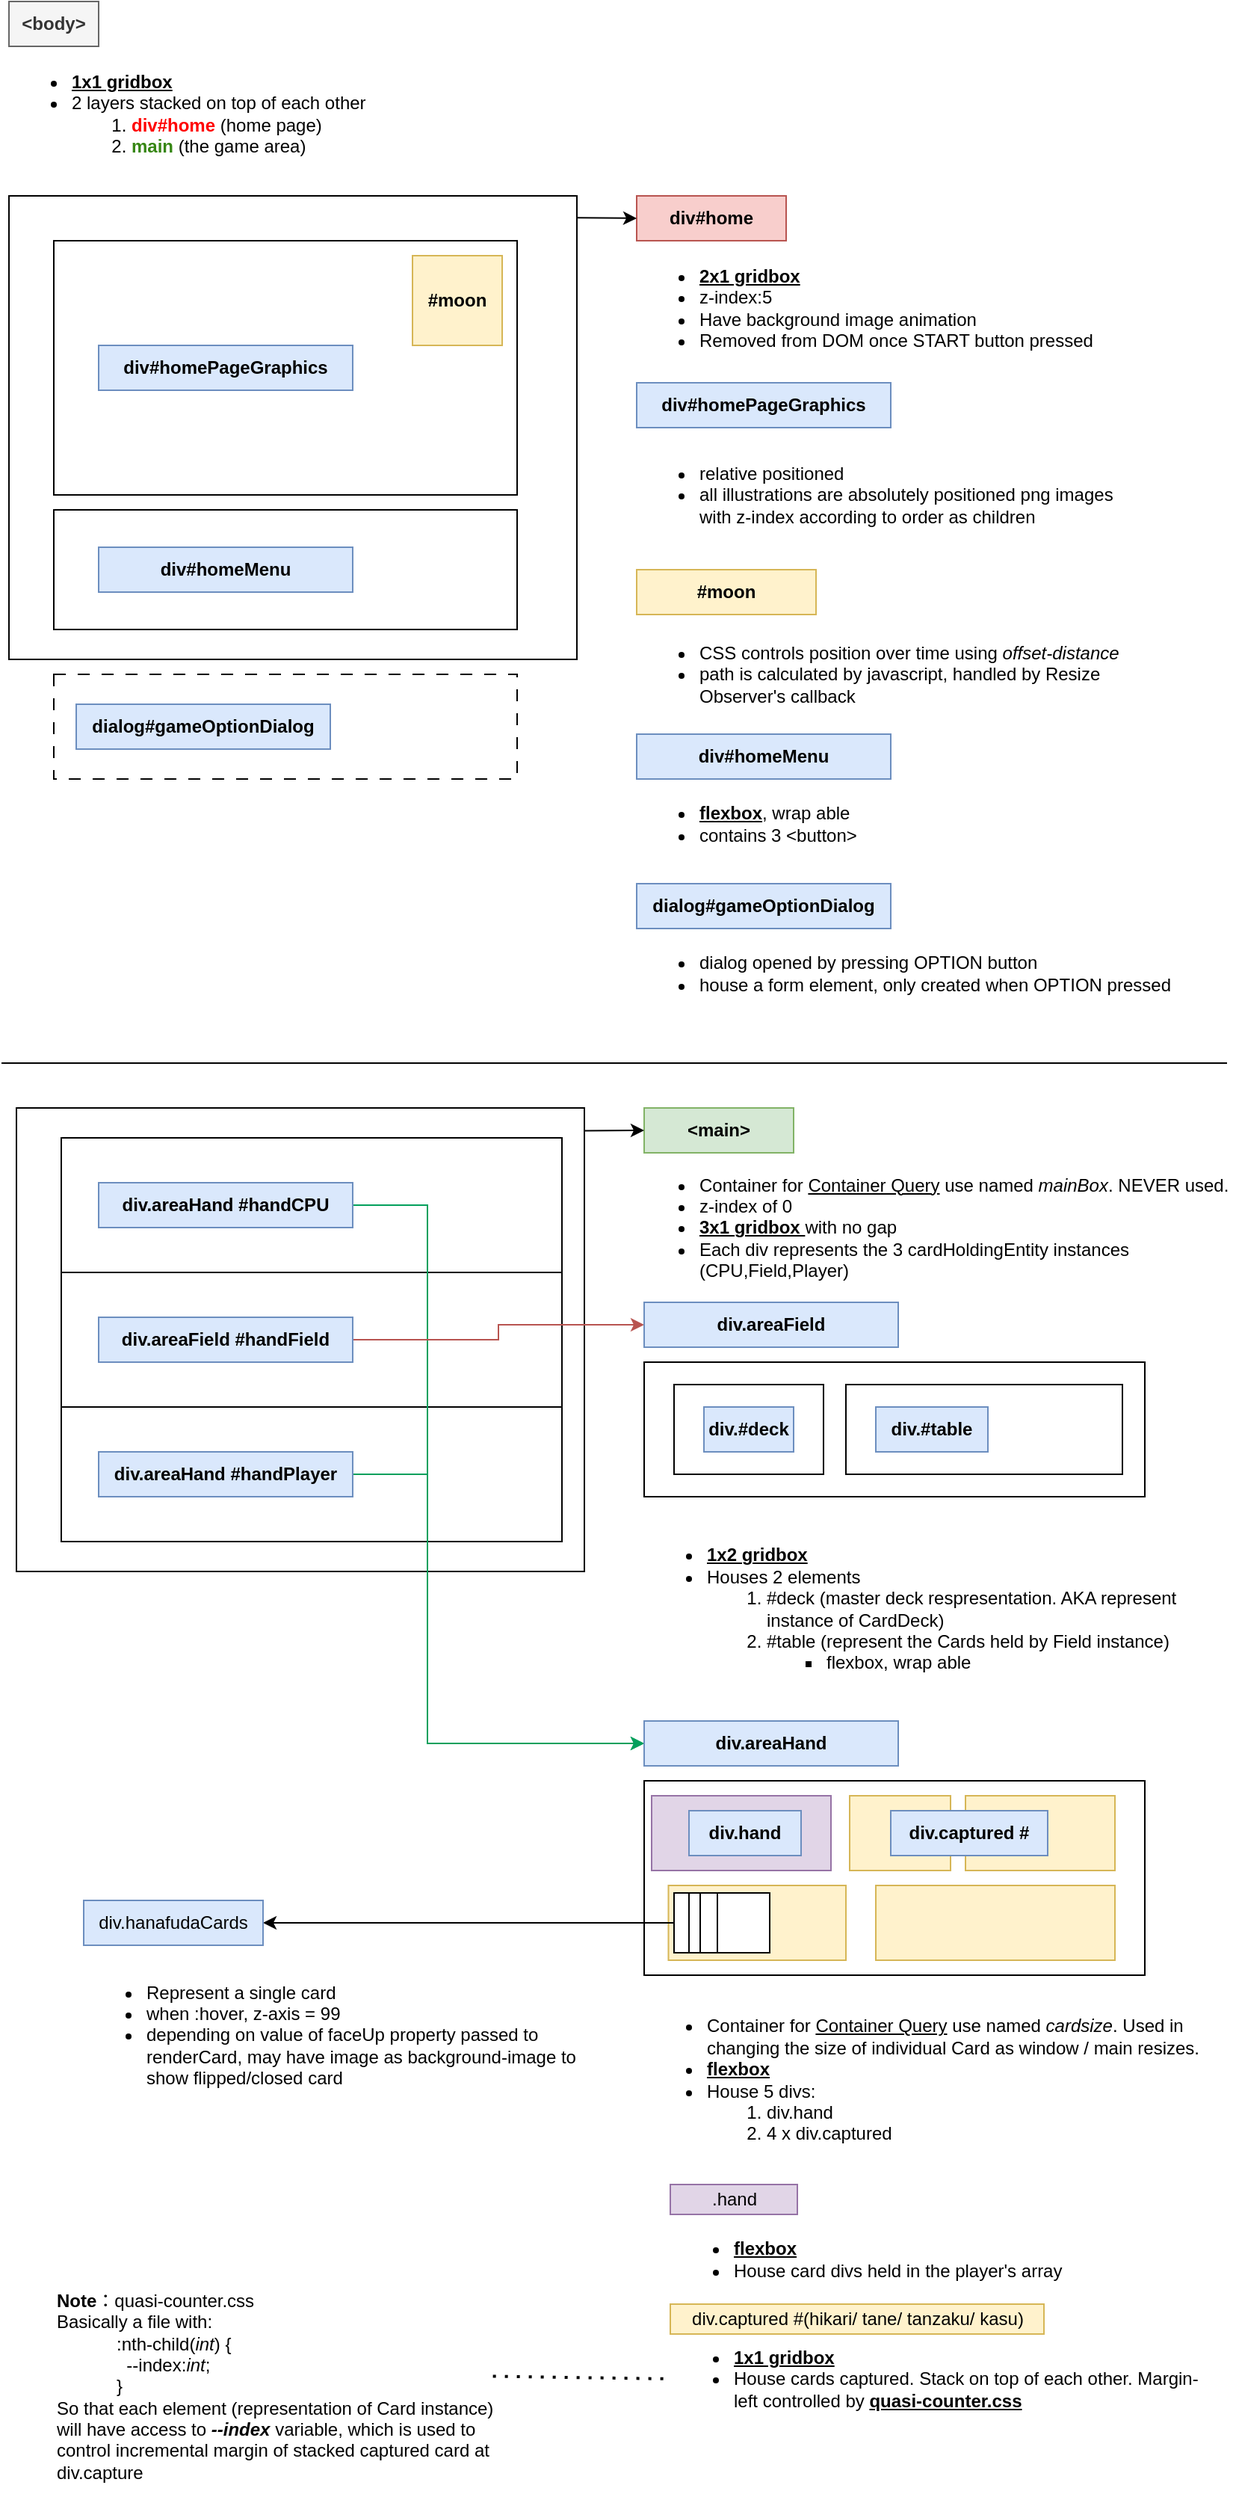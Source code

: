 <mxfile version="21.6.1" type="device" pages="5">
  <diagram name="Main Markup Structure" id="Bw9Pths7QsViTWkdfxMK">
    <mxGraphModel dx="907" dy="1260" grid="1" gridSize="10" guides="1" tooltips="1" connect="1" arrows="1" fold="1" page="1" pageScale="1" pageWidth="850" pageHeight="1100" math="0" shadow="0">
      <root>
        <mxCell id="0" />
        <mxCell id="1" parent="0" />
        <mxCell id="SiYjb0A7RiHsu-fIEBsu-1" value="" style="rounded=0;whiteSpace=wrap;html=1;" parent="1" vertex="1">
          <mxGeometry x="25" y="750" width="380" height="310" as="geometry" />
        </mxCell>
        <mxCell id="v57rczytO1OhNIZWl0pn-1" value="" style="rounded=0;whiteSpace=wrap;html=1;" parent="1" vertex="1">
          <mxGeometry x="20" y="140" width="380" height="310" as="geometry" />
        </mxCell>
        <mxCell id="SiYjb0A7RiHsu-fIEBsu-2" value="&lt;b&gt;&amp;lt;body&amp;gt;&lt;/b&gt;" style="text;html=1;strokeColor=#666666;fillColor=#f5f5f5;align=center;verticalAlign=middle;whiteSpace=wrap;rounded=0;fontColor=#333333;" parent="1" vertex="1">
          <mxGeometry x="20" y="10" width="60" height="30" as="geometry" />
        </mxCell>
        <mxCell id="SiYjb0A7RiHsu-fIEBsu-3" value="&lt;ul&gt;&lt;li&gt;&lt;b&gt;&lt;u&gt;1x1 gridbox&lt;/u&gt;&lt;/b&gt;&lt;/li&gt;&lt;li&gt;2 layers stacked on top of each other&lt;/li&gt;&lt;ol&gt;&lt;li&gt;&lt;b&gt;&lt;font color=&quot;#ff0000&quot;&gt;div#home&lt;/font&gt;&amp;nbsp;&lt;/b&gt;(home page)&lt;/li&gt;&lt;li&gt;&lt;b&gt;&lt;font color=&quot;#368613&quot;&gt;main&lt;/font&gt;&lt;/b&gt; (the game area)&lt;/li&gt;&lt;/ol&gt;&lt;/ul&gt;" style="text;html=1;align=left;verticalAlign=middle;whiteSpace=wrap;rounded=0;fillColor=default;" parent="1" vertex="1">
          <mxGeometry x="20" y="50" width="800" height="70" as="geometry" />
        </mxCell>
        <mxCell id="yTyEhCBSS4Ma0KLnNWEf-1" value="" style="rounded=0;whiteSpace=wrap;html=1;" parent="1" vertex="1">
          <mxGeometry x="50" y="170" width="310" height="170" as="geometry" />
        </mxCell>
        <mxCell id="DoLX3buVNHbJkf7DgOu9-2" value="&lt;b&gt;div#home&lt;/b&gt;" style="text;html=1;strokeColor=#b85450;fillColor=#f8cecc;align=center;verticalAlign=middle;whiteSpace=wrap;rounded=0;" parent="1" vertex="1">
          <mxGeometry x="440" y="140" width="100" height="30" as="geometry" />
        </mxCell>
        <mxCell id="DoLX3buVNHbJkf7DgOu9-3" value="&lt;ul&gt;&lt;li&gt;&lt;u&gt;&lt;b&gt;2x1 gridbox&lt;/b&gt;&lt;/u&gt;&lt;/li&gt;&lt;li&gt;z-index:5&lt;/li&gt;&lt;li&gt;Have background image animation&lt;/li&gt;&lt;li&gt;Removed from DOM once START button pressed&lt;/li&gt;&lt;/ul&gt;" style="text;html=1;align=left;verticalAlign=middle;whiteSpace=wrap;rounded=0;fillColor=default;" parent="1" vertex="1">
          <mxGeometry x="440" y="180" width="340" height="70" as="geometry" />
        </mxCell>
        <mxCell id="DoLX3buVNHbJkf7DgOu9-4" value="&lt;b&gt;div#homePageGraphics&lt;/b&gt;" style="text;html=1;strokeColor=#6c8ebf;fillColor=#dae8fc;align=center;verticalAlign=middle;whiteSpace=wrap;rounded=0;" parent="1" vertex="1">
          <mxGeometry x="80" y="240" width="170" height="30" as="geometry" />
        </mxCell>
        <mxCell id="DoLX3buVNHbJkf7DgOu9-5" value="&lt;b&gt;div#homePageGraphics&lt;/b&gt;" style="text;html=1;strokeColor=#6c8ebf;fillColor=#dae8fc;align=center;verticalAlign=middle;whiteSpace=wrap;rounded=0;" parent="1" vertex="1">
          <mxGeometry x="440" y="265" width="170" height="30" as="geometry" />
        </mxCell>
        <mxCell id="DoLX3buVNHbJkf7DgOu9-6" value="&lt;ul&gt;&lt;li&gt;relative positioned&lt;/li&gt;&lt;li&gt;all illustrations are absolutely positioned png images with z-index according to order as children&amp;nbsp;&lt;/li&gt;&lt;/ul&gt;" style="text;html=1;align=left;verticalAlign=middle;whiteSpace=wrap;rounded=0;fillColor=default;" parent="1" vertex="1">
          <mxGeometry x="440" y="310" width="340" height="60" as="geometry" />
        </mxCell>
        <mxCell id="Xs9D_wxf2n59EM-mgv1m-1" value="&lt;b&gt;#moon&lt;/b&gt;" style="rounded=0;whiteSpace=wrap;html=1;fillColor=#fff2cc;strokeColor=#d6b656;" parent="1" vertex="1">
          <mxGeometry x="440" y="390" width="120" height="30" as="geometry" />
        </mxCell>
        <mxCell id="Xs9D_wxf2n59EM-mgv1m-2" value="&lt;ul&gt;&lt;li&gt;CSS controls position over time using&amp;nbsp;&lt;i&gt;offset-distance&lt;/i&gt;&lt;/li&gt;&lt;li&gt;path is calculated by javascript, handled by Resize Observer&#39;s callback&lt;/li&gt;&lt;/ul&gt;" style="text;html=1;align=left;verticalAlign=middle;whiteSpace=wrap;rounded=0;fillColor=default;" parent="1" vertex="1">
          <mxGeometry x="440" y="430" width="370" height="60" as="geometry" />
        </mxCell>
        <mxCell id="Xs9D_wxf2n59EM-mgv1m-3" value="" style="rounded=0;whiteSpace=wrap;html=1;" parent="1" vertex="1">
          <mxGeometry x="50" y="350" width="310" height="80" as="geometry" />
        </mxCell>
        <mxCell id="Xs9D_wxf2n59EM-mgv1m-4" value="&lt;b&gt;div#homeMenu&lt;/b&gt;" style="text;html=1;strokeColor=#6c8ebf;fillColor=#dae8fc;align=center;verticalAlign=middle;whiteSpace=wrap;rounded=0;" parent="1" vertex="1">
          <mxGeometry x="80" y="375" width="170" height="30" as="geometry" />
        </mxCell>
        <mxCell id="Xs9D_wxf2n59EM-mgv1m-5" value="&lt;b&gt;div#homeMenu&lt;/b&gt;" style="text;html=1;strokeColor=#6c8ebf;fillColor=#dae8fc;align=center;verticalAlign=middle;whiteSpace=wrap;rounded=0;" parent="1" vertex="1">
          <mxGeometry x="440" y="500" width="170" height="30" as="geometry" />
        </mxCell>
        <mxCell id="Xs9D_wxf2n59EM-mgv1m-6" value="&lt;ul&gt;&lt;li&gt;&lt;b&gt;&lt;u&gt;flexbox&lt;/u&gt;&lt;/b&gt;, wrap able&lt;/li&gt;&lt;li&gt;contains 3 &amp;lt;button&amp;gt;&lt;/li&gt;&lt;/ul&gt;" style="text;html=1;align=left;verticalAlign=middle;whiteSpace=wrap;rounded=0;fillColor=default;" parent="1" vertex="1">
          <mxGeometry x="440" y="540" width="370" height="40" as="geometry" />
        </mxCell>
        <mxCell id="Xs9D_wxf2n59EM-mgv1m-8" value="&lt;b&gt;#moon&lt;/b&gt;" style="rounded=0;whiteSpace=wrap;html=1;fillColor=#fff2cc;strokeColor=#d6b656;" parent="1" vertex="1">
          <mxGeometry x="290" y="180" width="60" height="60" as="geometry" />
        </mxCell>
        <mxCell id="Xs9D_wxf2n59EM-mgv1m-9" value="" style="rounded=0;whiteSpace=wrap;html=1;" parent="1" vertex="1">
          <mxGeometry x="55" y="770" width="335" height="90" as="geometry" />
        </mxCell>
        <mxCell id="Xs9D_wxf2n59EM-mgv1m-10" value="" style="rounded=0;whiteSpace=wrap;html=1;" parent="1" vertex="1">
          <mxGeometry x="55" y="860" width="335" height="90" as="geometry" />
        </mxCell>
        <mxCell id="Xs9D_wxf2n59EM-mgv1m-11" value="" style="rounded=0;whiteSpace=wrap;html=1;" parent="1" vertex="1">
          <mxGeometry x="55" y="950" width="335" height="90" as="geometry" />
        </mxCell>
        <mxCell id="Xs9D_wxf2n59EM-mgv1m-12" value="&lt;b&gt;&amp;lt;main&amp;gt;&lt;/b&gt;" style="text;html=1;strokeColor=#82b366;fillColor=#d5e8d4;align=center;verticalAlign=middle;whiteSpace=wrap;rounded=0;" parent="1" vertex="1">
          <mxGeometry x="445" y="750" width="100" height="30" as="geometry" />
        </mxCell>
        <mxCell id="Xs9D_wxf2n59EM-mgv1m-13" value="&lt;ul&gt;&lt;li&gt;Container for&amp;nbsp;&lt;u&gt;Container Query&lt;/u&gt;&amp;nbsp;use named &lt;i&gt;mainBox&lt;/i&gt;. NEVER used.&lt;/li&gt;&lt;li&gt;z-index of 0&lt;/li&gt;&lt;li&gt;&lt;b&gt;&lt;u&gt;3x1 gridbox &lt;/u&gt;&lt;/b&gt;with no gap&lt;/li&gt;&lt;li&gt;Each div represents the 3 cardHoldingEntity instances (CPU,Field,Player)&lt;/li&gt;&lt;/ul&gt;" style="text;html=1;align=left;verticalAlign=middle;whiteSpace=wrap;rounded=0;fillColor=default;" parent="1" vertex="1">
          <mxGeometry x="440" y="790" width="400" height="80" as="geometry" />
        </mxCell>
        <mxCell id="Xs9D_wxf2n59EM-mgv1m-15" value="" style="endArrow=none;html=1;rounded=0;" parent="1" edge="1">
          <mxGeometry width="50" height="50" relative="1" as="geometry">
            <mxPoint x="15" y="720" as="sourcePoint" />
            <mxPoint x="835" y="720" as="targetPoint" />
          </mxGeometry>
        </mxCell>
        <mxCell id="Xs9D_wxf2n59EM-mgv1m-16" value="" style="rounded=0;whiteSpace=wrap;html=1;dashed=1;dashPattern=8 8;" parent="1" vertex="1">
          <mxGeometry x="50" y="460" width="310" height="70" as="geometry" />
        </mxCell>
        <mxCell id="Xs9D_wxf2n59EM-mgv1m-17" value="&lt;b&gt;dialog#gameOptionDialog&lt;/b&gt;" style="text;html=1;strokeColor=#6c8ebf;fillColor=#dae8fc;align=center;verticalAlign=middle;whiteSpace=wrap;rounded=0;" parent="1" vertex="1">
          <mxGeometry x="65" y="480" width="170" height="30" as="geometry" />
        </mxCell>
        <mxCell id="Xs9D_wxf2n59EM-mgv1m-18" value="&lt;b style=&quot;border-color: var(--border-color);&quot;&gt;dialog#gameOptionDialog&lt;/b&gt;" style="text;html=1;strokeColor=#6c8ebf;fillColor=#dae8fc;align=center;verticalAlign=middle;whiteSpace=wrap;rounded=0;" parent="1" vertex="1">
          <mxGeometry x="440" y="600" width="170" height="30" as="geometry" />
        </mxCell>
        <mxCell id="Xs9D_wxf2n59EM-mgv1m-19" value="&lt;ul&gt;&lt;li&gt;dialog opened by pressing OPTION button&lt;/li&gt;&lt;li&gt;house a form element, only created when OPTION pressed&amp;nbsp;&lt;/li&gt;&lt;/ul&gt;" style="text;html=1;align=left;verticalAlign=middle;whiteSpace=wrap;rounded=0;fillColor=default;" parent="1" vertex="1">
          <mxGeometry x="440" y="640" width="370" height="40" as="geometry" />
        </mxCell>
        <mxCell id="WAIP1jLmQGmEaVy0-SmC-15" style="edgeStyle=orthogonalEdgeStyle;rounded=0;orthogonalLoop=1;jettySize=auto;html=1;entryX=0;entryY=0.5;entryDx=0;entryDy=0;strokeColor=#03a05c;exitX=1;exitY=0.5;exitDx=0;exitDy=0;" parent="1" source="Xs9D_wxf2n59EM-mgv1m-20" target="Xs9D_wxf2n59EM-mgv1m-28" edge="1">
          <mxGeometry relative="1" as="geometry">
            <mxPoint x="107.5" y="830.0" as="sourcePoint" />
            <mxPoint x="380" y="1150" as="targetPoint" />
            <Array as="points">
              <mxPoint x="300" y="815" />
              <mxPoint x="300" y="1175" />
            </Array>
          </mxGeometry>
        </mxCell>
        <mxCell id="Xs9D_wxf2n59EM-mgv1m-20" value="&lt;b&gt;div.areaHand #handCPU&lt;/b&gt;" style="text;html=1;strokeColor=#6c8ebf;fillColor=#dae8fc;align=center;verticalAlign=middle;whiteSpace=wrap;rounded=0;" parent="1" vertex="1">
          <mxGeometry x="80" y="800" width="170" height="30" as="geometry" />
        </mxCell>
        <mxCell id="Xs9D_wxf2n59EM-mgv1m-21" value="" style="endArrow=classic;html=1;rounded=0;entryX=0;entryY=0.5;entryDx=0;entryDy=0;exitX=1;exitY=0.047;exitDx=0;exitDy=0;exitPerimeter=0;" parent="1" source="v57rczytO1OhNIZWl0pn-1" target="DoLX3buVNHbJkf7DgOu9-2" edge="1">
          <mxGeometry width="50" height="50" relative="1" as="geometry">
            <mxPoint x="340" y="270" as="sourcePoint" />
            <mxPoint x="390" y="220" as="targetPoint" />
          </mxGeometry>
        </mxCell>
        <mxCell id="Xs9D_wxf2n59EM-mgv1m-22" value="" style="endArrow=classic;html=1;rounded=0;entryX=0;entryY=0.5;entryDx=0;entryDy=0;exitX=0.999;exitY=0.049;exitDx=0;exitDy=0;exitPerimeter=0;" parent="1" source="SiYjb0A7RiHsu-fIEBsu-1" target="Xs9D_wxf2n59EM-mgv1m-12" edge="1">
          <mxGeometry width="50" height="50" relative="1" as="geometry">
            <mxPoint x="380" y="880" as="sourcePoint" />
            <mxPoint x="430" y="830" as="targetPoint" />
          </mxGeometry>
        </mxCell>
        <mxCell id="Xs9D_wxf2n59EM-mgv1m-34" style="edgeStyle=orthogonalEdgeStyle;rounded=0;orthogonalLoop=1;jettySize=auto;html=1;entryX=0;entryY=0.5;entryDx=0;entryDy=0;fillColor=#f8cecc;strokeColor=#b85450;" parent="1" source="Xs9D_wxf2n59EM-mgv1m-23" target="Xs9D_wxf2n59EM-mgv1m-26" edge="1">
          <mxGeometry relative="1" as="geometry" />
        </mxCell>
        <mxCell id="Xs9D_wxf2n59EM-mgv1m-23" value="&lt;b&gt;div.areaField #handField&lt;/b&gt;" style="text;html=1;strokeColor=#6c8ebf;fillColor=#dae8fc;align=center;verticalAlign=middle;whiteSpace=wrap;rounded=0;" parent="1" vertex="1">
          <mxGeometry x="80" y="890" width="170" height="30" as="geometry" />
        </mxCell>
        <mxCell id="WAIP1jLmQGmEaVy0-SmC-14" style="edgeStyle=orthogonalEdgeStyle;rounded=0;orthogonalLoop=1;jettySize=auto;html=1;entryX=0;entryY=0.5;entryDx=0;entryDy=0;strokeColor=#03a05c;" parent="1" source="Xs9D_wxf2n59EM-mgv1m-24" target="Xs9D_wxf2n59EM-mgv1m-28" edge="1">
          <mxGeometry relative="1" as="geometry">
            <Array as="points">
              <mxPoint x="300" y="995" />
              <mxPoint x="300" y="1175" />
            </Array>
          </mxGeometry>
        </mxCell>
        <mxCell id="Xs9D_wxf2n59EM-mgv1m-24" value="&lt;b&gt;div.areaHand #handPlayer&lt;/b&gt;" style="text;html=1;strokeColor=#6c8ebf;fillColor=#dae8fc;align=center;verticalAlign=middle;whiteSpace=wrap;rounded=0;" parent="1" vertex="1">
          <mxGeometry x="80" y="980" width="170" height="30" as="geometry" />
        </mxCell>
        <mxCell id="Xs9D_wxf2n59EM-mgv1m-25" value="" style="rounded=0;whiteSpace=wrap;html=1;" parent="1" vertex="1">
          <mxGeometry x="445" y="920" width="335" height="90" as="geometry" />
        </mxCell>
        <mxCell id="Xs9D_wxf2n59EM-mgv1m-26" value="&lt;b&gt;div.areaField&lt;/b&gt;" style="text;html=1;strokeColor=#6c8ebf;fillColor=#dae8fc;align=center;verticalAlign=middle;whiteSpace=wrap;rounded=0;" parent="1" vertex="1">
          <mxGeometry x="445" y="880" width="170" height="30" as="geometry" />
        </mxCell>
        <mxCell id="Xs9D_wxf2n59EM-mgv1m-27" value="" style="rounded=0;whiteSpace=wrap;html=1;" parent="1" vertex="1">
          <mxGeometry x="445" y="1200" width="335" height="130" as="geometry" />
        </mxCell>
        <mxCell id="Xs9D_wxf2n59EM-mgv1m-28" value="&lt;b&gt;div.areaHand&lt;/b&gt;" style="text;html=1;strokeColor=#6c8ebf;fillColor=#dae8fc;align=center;verticalAlign=middle;whiteSpace=wrap;rounded=0;" parent="1" vertex="1">
          <mxGeometry x="445" y="1160" width="170" height="30" as="geometry" />
        </mxCell>
        <mxCell id="Xs9D_wxf2n59EM-mgv1m-36" value="" style="rounded=0;whiteSpace=wrap;html=1;" parent="1" vertex="1">
          <mxGeometry x="465" y="935" width="100" height="60" as="geometry" />
        </mxCell>
        <mxCell id="Xs9D_wxf2n59EM-mgv1m-37" value="&lt;b&gt;div.#deck&lt;/b&gt;" style="text;html=1;strokeColor=#6c8ebf;fillColor=#dae8fc;align=center;verticalAlign=middle;whiteSpace=wrap;rounded=0;" parent="1" vertex="1">
          <mxGeometry x="485" y="950" width="60" height="30" as="geometry" />
        </mxCell>
        <mxCell id="Xs9D_wxf2n59EM-mgv1m-38" value="" style="rounded=0;whiteSpace=wrap;html=1;" parent="1" vertex="1">
          <mxGeometry x="580" y="935" width="185" height="60" as="geometry" />
        </mxCell>
        <mxCell id="Xs9D_wxf2n59EM-mgv1m-39" value="&lt;b&gt;div.#table&lt;/b&gt;" style="text;html=1;strokeColor=#6c8ebf;fillColor=#dae8fc;align=center;verticalAlign=middle;whiteSpace=wrap;rounded=0;" parent="1" vertex="1">
          <mxGeometry x="600" y="950" width="75" height="30" as="geometry" />
        </mxCell>
        <mxCell id="Xs9D_wxf2n59EM-mgv1m-40" value="&lt;ul&gt;&lt;li&gt;&lt;b style=&quot;background-color: initial;&quot;&gt;&lt;u&gt;1x2 gridbox&lt;/u&gt;&lt;/b&gt;&lt;/li&gt;&lt;li&gt;Houses 2 elements&lt;/li&gt;&lt;ol&gt;&lt;li&gt;#deck (master deck respresentation. AKA represent instance of CardDeck)&lt;/li&gt;&lt;li&gt;#table (represent the Cards held by Field instance)&lt;/li&gt;&lt;ul&gt;&lt;li&gt;flexbox, wrap able&lt;/li&gt;&lt;/ul&gt;&lt;/ol&gt;&lt;/ul&gt;" style="text;html=1;align=left;verticalAlign=middle;whiteSpace=wrap;rounded=0;fillColor=default;" parent="1" vertex="1">
          <mxGeometry x="445" y="1030" width="395" height="110" as="geometry" />
        </mxCell>
        <mxCell id="Xs9D_wxf2n59EM-mgv1m-43" value="&lt;ul&gt;&lt;li&gt;Container for &lt;u&gt;Container Query&lt;/u&gt;&amp;nbsp;use named &lt;i&gt;cardsize&lt;/i&gt;. Used in changing the size of individual Card as window / main resizes.&lt;/li&gt;&lt;li&gt;&lt;u&gt;&lt;b&gt;flexbox&lt;/b&gt;&lt;/u&gt;&lt;/li&gt;&lt;li&gt;House 5 divs:&lt;/li&gt;&lt;ol&gt;&lt;li&gt;div.hand&lt;/li&gt;&lt;li&gt;4 x div.captured&lt;/li&gt;&lt;/ol&gt;&lt;/ul&gt;" style="text;html=1;align=left;verticalAlign=middle;whiteSpace=wrap;rounded=0;fillColor=default;" parent="1" vertex="1">
          <mxGeometry x="445" y="1350" width="395" height="100" as="geometry" />
        </mxCell>
        <mxCell id="WAIP1jLmQGmEaVy0-SmC-4" value="" style="rounded=0;whiteSpace=wrap;html=1;fillColor=#e1d5e7;strokeColor=#9673a6;" parent="1" vertex="1">
          <mxGeometry x="450" y="1210" width="120" height="50" as="geometry" />
        </mxCell>
        <mxCell id="WAIP1jLmQGmEaVy0-SmC-5" value="" style="rounded=0;whiteSpace=wrap;html=1;fillColor=#fff2cc;strokeColor=#d6b656;" parent="1" vertex="1">
          <mxGeometry x="582.5" y="1210" width="67.5" height="50" as="geometry" />
        </mxCell>
        <mxCell id="WAIP1jLmQGmEaVy0-SmC-6" value="" style="rounded=0;whiteSpace=wrap;html=1;fillColor=#fff2cc;strokeColor=#d6b656;" parent="1" vertex="1">
          <mxGeometry x="660" y="1210" width="100" height="50" as="geometry" />
        </mxCell>
        <mxCell id="WAIP1jLmQGmEaVy0-SmC-7" value="" style="rounded=0;whiteSpace=wrap;html=1;fillColor=#fff2cc;strokeColor=#d6b656;" parent="1" vertex="1">
          <mxGeometry x="461.25" y="1270" width="118.75" height="50" as="geometry" />
        </mxCell>
        <mxCell id="WAIP1jLmQGmEaVy0-SmC-8" value="" style="rounded=0;whiteSpace=wrap;html=1;fillColor=#fff2cc;strokeColor=#d6b656;" parent="1" vertex="1">
          <mxGeometry x="600" y="1270" width="160" height="50" as="geometry" />
        </mxCell>
        <mxCell id="WAIP1jLmQGmEaVy0-SmC-11" value="div.captured #(hikari/ tane/ tanzaku/ kasu)" style="rounded=0;whiteSpace=wrap;html=1;fillColor=#fff2cc;strokeColor=#d6b656;" parent="1" vertex="1">
          <mxGeometry x="462.5" y="1550" width="250" height="20" as="geometry" />
        </mxCell>
        <mxCell id="WAIP1jLmQGmEaVy0-SmC-12" value="&lt;b&gt;div.captured #&lt;/b&gt;" style="text;html=1;strokeColor=#6c8ebf;fillColor=#dae8fc;align=center;verticalAlign=middle;whiteSpace=wrap;rounded=0;" parent="1" vertex="1">
          <mxGeometry x="610" y="1220" width="105" height="30" as="geometry" />
        </mxCell>
        <mxCell id="WAIP1jLmQGmEaVy0-SmC-13" value="&lt;b&gt;div.hand&lt;/b&gt;" style="text;html=1;strokeColor=#6c8ebf;fillColor=#dae8fc;align=center;verticalAlign=middle;whiteSpace=wrap;rounded=0;" parent="1" vertex="1">
          <mxGeometry x="475" y="1220" width="75" height="30" as="geometry" />
        </mxCell>
        <mxCell id="WAIP1jLmQGmEaVy0-SmC-16" value=".hand" style="rounded=0;whiteSpace=wrap;html=1;fillColor=#e1d5e7;strokeColor=#9673a6;" parent="1" vertex="1">
          <mxGeometry x="462.5" y="1470" width="85" height="20" as="geometry" />
        </mxCell>
        <mxCell id="WAIP1jLmQGmEaVy0-SmC-17" value="&lt;ul&gt;&lt;li&gt;&lt;u style=&quot;background-color: initial;&quot;&gt;&lt;b&gt;flexbox&lt;/b&gt;&lt;/u&gt;&lt;br&gt;&lt;/li&gt;&lt;li&gt;House card divs held in the player&#39;s array&lt;/li&gt;&lt;/ul&gt;" style="text;html=1;align=left;verticalAlign=middle;whiteSpace=wrap;rounded=0;fillColor=default;" parent="1" vertex="1">
          <mxGeometry x="462.5" y="1500" width="295" height="40" as="geometry" />
        </mxCell>
        <mxCell id="WAIP1jLmQGmEaVy0-SmC-18" value="&lt;ul&gt;&lt;li&gt;&lt;u style=&quot;background-color: initial;&quot;&gt;&lt;b&gt;1x1 gridbox&lt;/b&gt;&lt;/u&gt;&lt;br&gt;&lt;/li&gt;&lt;li&gt;House cards captured. Stack on top of each other. Margin-left controlled by &lt;b&gt;&lt;u&gt;quasi-counter.css&lt;/u&gt;&lt;/b&gt;&lt;/li&gt;&lt;/ul&gt;" style="text;html=1;align=left;verticalAlign=middle;whiteSpace=wrap;rounded=0;fillColor=default;" parent="1" vertex="1">
          <mxGeometry x="462.5" y="1580" width="357.5" height="40" as="geometry" />
        </mxCell>
        <mxCell id="xNZhg-o5KCj8_s9lisYH-1" value="&lt;b&gt;Note&lt;/b&gt;：quasi-counter.css&lt;br&gt;Basically a file with:&amp;nbsp;&lt;br&gt;&lt;blockquote style=&quot;margin: 0 0 0 40px; border: none; padding: 0px;&quot;&gt;&lt;span style=&quot;background-color: initial;&quot;&gt;:nth-child(&lt;i&gt;int&lt;/i&gt;) {&lt;br&gt;&lt;/span&gt;&lt;span style=&quot;background-color: initial;&quot;&gt;&amp;nbsp; --index:&lt;i&gt;int&lt;/i&gt;;&lt;br&gt; &lt;/span&gt;&lt;span style=&quot;background-color: initial;&quot;&gt;}&lt;/span&gt;&lt;/blockquote&gt;&lt;span style=&quot;background-color: initial;&quot;&gt;So that each element (representation of Card instance) will have access to &lt;i&gt;&lt;b&gt;--index&lt;/b&gt;&lt;/i&gt; variable, which is used to control incremental margin of stacked captured card at div.capture&lt;br&gt;&lt;/span&gt;" style="text;html=1;align=left;verticalAlign=middle;whiteSpace=wrap;rounded=0;fillColor=default;" parent="1" vertex="1">
          <mxGeometry x="50" y="1530" width="295" height="150" as="geometry" />
        </mxCell>
        <mxCell id="xNZhg-o5KCj8_s9lisYH-2" value="" style="endArrow=none;dashed=1;html=1;dashPattern=1 3;strokeWidth=2;rounded=0;entryX=0;entryY=0.5;entryDx=0;entryDy=0;exitX=0.996;exitY=0.455;exitDx=0;exitDy=0;exitPerimeter=0;" parent="1" source="xNZhg-o5KCj8_s9lisYH-1" target="WAIP1jLmQGmEaVy0-SmC-18" edge="1">
          <mxGeometry width="50" height="50" relative="1" as="geometry">
            <mxPoint x="440" y="1670" as="sourcePoint" />
            <mxPoint x="490" y="1620" as="targetPoint" />
          </mxGeometry>
        </mxCell>
        <mxCell id="xNZhg-o5KCj8_s9lisYH-3" value="" style="rounded=0;whiteSpace=wrap;html=1;" parent="1" vertex="1">
          <mxGeometry x="465" y="1275" width="35" height="40" as="geometry" />
        </mxCell>
        <mxCell id="xNZhg-o5KCj8_s9lisYH-4" value="" style="rounded=0;whiteSpace=wrap;html=1;" parent="1" vertex="1">
          <mxGeometry x="475" y="1275" width="35" height="40" as="geometry" />
        </mxCell>
        <mxCell id="xNZhg-o5KCj8_s9lisYH-5" value="" style="rounded=0;whiteSpace=wrap;html=1;" parent="1" vertex="1">
          <mxGeometry x="482.5" y="1275" width="35" height="40" as="geometry" />
        </mxCell>
        <mxCell id="xNZhg-o5KCj8_s9lisYH-8" value="" style="edgeStyle=orthogonalEdgeStyle;rounded=0;orthogonalLoop=1;jettySize=auto;html=1;exitX=0;exitY=0.5;exitDx=0;exitDy=0;" parent="1" source="xNZhg-o5KCj8_s9lisYH-3" target="xNZhg-o5KCj8_s9lisYH-7" edge="1">
          <mxGeometry relative="1" as="geometry" />
        </mxCell>
        <mxCell id="xNZhg-o5KCj8_s9lisYH-6" value="" style="rounded=0;whiteSpace=wrap;html=1;" parent="1" vertex="1">
          <mxGeometry x="494" y="1275" width="35" height="40" as="geometry" />
        </mxCell>
        <mxCell id="xNZhg-o5KCj8_s9lisYH-7" value="div.hanafudaCards" style="text;html=1;strokeColor=#6c8ebf;fillColor=#dae8fc;align=center;verticalAlign=middle;whiteSpace=wrap;rounded=0;" parent="1" vertex="1">
          <mxGeometry x="70" y="1280" width="120" height="30" as="geometry" />
        </mxCell>
        <mxCell id="xNZhg-o5KCj8_s9lisYH-9" value="&lt;ul&gt;&lt;li&gt;Represent a single card&lt;/li&gt;&lt;li&gt;when :hover, z-axis = 99&lt;/li&gt;&lt;li&gt;depending on value of faceUp property passed to renderCard, may have image as background-image to show flipped/closed card&lt;/li&gt;&lt;/ul&gt;" style="text;html=1;align=left;verticalAlign=middle;whiteSpace=wrap;rounded=0;fillColor=default;" parent="1" vertex="1">
          <mxGeometry x="70" y="1320" width="330" height="100" as="geometry" />
        </mxCell>
      </root>
    </mxGraphModel>
  </diagram>
  <diagram id="EUWFbrqVmCGXuP3cs7j5" name="Inheritance Tree">
    <mxGraphModel dx="805" dy="1155" grid="1" gridSize="10" guides="1" tooltips="1" connect="1" arrows="1" fold="1" page="1" pageScale="1" pageWidth="850" pageHeight="1100" math="0" shadow="0">
      <root>
        <mxCell id="0" />
        <mxCell id="1" parent="0" />
        <mxCell id="pMTwOd9o7q7Hd78YSrX8-1" value="Card Deck" style="rounded=0;whiteSpace=wrap;html=1;fillColor=#d5e8d4;strokeColor=#82b366;fontSize=15;align=center;fontStyle=0" parent="1" vertex="1">
          <mxGeometry x="280" y="40" width="120" height="30" as="geometry" />
        </mxCell>
        <mxCell id="WfxkD-wwLK83oQxa9M1w-8" style="edgeStyle=orthogonalEdgeStyle;rounded=0;orthogonalLoop=1;jettySize=auto;html=1;entryX=0.5;entryY=0;entryDx=0;entryDy=0;" parent="1" source="pMTwOd9o7q7Hd78YSrX8-2" target="WfxkD-wwLK83oQxa9M1w-1" edge="1">
          <mxGeometry relative="1" as="geometry">
            <Array as="points">
              <mxPoint x="435" y="650" />
              <mxPoint x="110" y="650" />
            </Array>
          </mxGeometry>
        </mxCell>
        <mxCell id="pMTwOd9o7q7Hd78YSrX8-2" value="Card" style="rounded=0;whiteSpace=wrap;html=1;fillColor=#d5e8d4;strokeColor=#82b366;fontSize=15;align=center;fontStyle=0" parent="1" vertex="1">
          <mxGeometry x="375" y="570" width="120" height="30" as="geometry" />
        </mxCell>
        <mxCell id="WfxkD-wwLK83oQxa9M1w-1" value="&lt;strike&gt;HanafudaCard&lt;/strike&gt;" style="rounded=0;whiteSpace=wrap;html=1;fillColor=#d5e8d4;strokeColor=#82b366;fontSize=15;align=center;fontStyle=0" parent="1" vertex="1">
          <mxGeometry x="50" y="690" width="120" height="30" as="geometry" />
        </mxCell>
        <mxCell id="WfxkD-wwLK83oQxa9M1w-2" value="Hikari" style="rounded=0;whiteSpace=wrap;html=1;fillColor=#d5e8d4;strokeColor=#82b366;fontSize=15;align=center;fontStyle=0" parent="1" vertex="1">
          <mxGeometry x="210" y="690" width="120" height="30" as="geometry" />
        </mxCell>
        <mxCell id="WfxkD-wwLK83oQxa9M1w-3" value="Tane" style="rounded=0;whiteSpace=wrap;html=1;fillColor=#d5e8d4;strokeColor=#82b366;fontSize=15;align=center;fontStyle=0" parent="1" vertex="1">
          <mxGeometry x="375" y="690" width="120" height="30" as="geometry" />
        </mxCell>
        <mxCell id="WfxkD-wwLK83oQxa9M1w-4" value="Tanzaku" style="rounded=0;whiteSpace=wrap;html=1;fillColor=#d5e8d4;strokeColor=#82b366;fontSize=15;align=center;fontStyle=0" parent="1" vertex="1">
          <mxGeometry x="680" y="690" width="120" height="30" as="geometry" />
        </mxCell>
        <mxCell id="WfxkD-wwLK83oQxa9M1w-5" value="Kasu" style="rounded=0;whiteSpace=wrap;html=1;fillColor=#d5e8d4;strokeColor=#82b366;fontSize=15;align=center;fontStyle=0" parent="1" vertex="1">
          <mxGeometry x="530" y="690" width="120" height="30" as="geometry" />
        </mxCell>
        <mxCell id="WfxkD-wwLK83oQxa9M1w-6" value="HanafudaGameOptions" style="rounded=0;whiteSpace=wrap;html=1;fillColor=#d5e8d4;strokeColor=#82b366;fontSize=15;align=center;fontStyle=0" parent="1" vertex="1">
          <mxGeometry x="510" y="40" width="190" height="30" as="geometry" />
        </mxCell>
        <mxCell id="WfxkD-wwLK83oQxa9M1w-9" style="edgeStyle=orthogonalEdgeStyle;rounded=0;orthogonalLoop=1;jettySize=auto;html=1;entryX=0.5;entryY=0;entryDx=0;entryDy=0;exitX=0.5;exitY=1;exitDx=0;exitDy=0;" parent="1" source="pMTwOd9o7q7Hd78YSrX8-2" target="WfxkD-wwLK83oQxa9M1w-2" edge="1">
          <mxGeometry relative="1" as="geometry">
            <mxPoint x="445" y="610" as="sourcePoint" />
            <mxPoint x="120" y="700" as="targetPoint" />
            <Array as="points">
              <mxPoint x="435" y="650" />
              <mxPoint x="270" y="650" />
            </Array>
          </mxGeometry>
        </mxCell>
        <mxCell id="WfxkD-wwLK83oQxa9M1w-10" value="" style="endArrow=classic;html=1;rounded=0;exitX=0.5;exitY=1;exitDx=0;exitDy=0;entryX=0.5;entryY=0;entryDx=0;entryDy=0;" parent="1" source="pMTwOd9o7q7Hd78YSrX8-2" target="WfxkD-wwLK83oQxa9M1w-3" edge="1">
          <mxGeometry width="50" height="50" relative="1" as="geometry">
            <mxPoint x="510" y="870" as="sourcePoint" />
            <mxPoint x="560" y="820" as="targetPoint" />
          </mxGeometry>
        </mxCell>
        <mxCell id="WfxkD-wwLK83oQxa9M1w-11" value="" style="endArrow=classic;html=1;rounded=0;exitX=0.5;exitY=1;exitDx=0;exitDy=0;entryX=0.5;entryY=0;entryDx=0;entryDy=0;" parent="1" source="pMTwOd9o7q7Hd78YSrX8-2" target="WfxkD-wwLK83oQxa9M1w-5" edge="1">
          <mxGeometry width="50" height="50" relative="1" as="geometry">
            <mxPoint x="510" y="870" as="sourcePoint" />
            <mxPoint x="560" y="820" as="targetPoint" />
            <Array as="points">
              <mxPoint x="435" y="650" />
              <mxPoint x="590" y="650" />
            </Array>
          </mxGeometry>
        </mxCell>
        <mxCell id="WfxkD-wwLK83oQxa9M1w-12" value="" style="endArrow=classic;html=1;rounded=0;exitX=0.5;exitY=1;exitDx=0;exitDy=0;entryX=0.5;entryY=0;entryDx=0;entryDy=0;" parent="1" source="pMTwOd9o7q7Hd78YSrX8-2" target="WfxkD-wwLK83oQxa9M1w-4" edge="1">
          <mxGeometry width="50" height="50" relative="1" as="geometry">
            <mxPoint x="430" y="600" as="sourcePoint" />
            <mxPoint x="560" y="820" as="targetPoint" />
            <Array as="points">
              <mxPoint x="435" y="650" />
              <mxPoint x="740" y="650" />
            </Array>
          </mxGeometry>
        </mxCell>
        <mxCell id="XVvsj3dJfScq_qU04Fmv-3" value="" style="edgeStyle=orthogonalEdgeStyle;rounded=0;orthogonalLoop=1;jettySize=auto;html=1;" parent="1" source="XVvsj3dJfScq_qU04Fmv-1" target="XVvsj3dJfScq_qU04Fmv-2" edge="1">
          <mxGeometry relative="1" as="geometry" />
        </mxCell>
        <mxCell id="XVvsj3dJfScq_qU04Fmv-1" value="CardGame" style="rounded=0;whiteSpace=wrap;html=1;fillColor=#d5e8d4;strokeColor=#82b366;fontSize=15;align=center;fontStyle=0" parent="1" vertex="1">
          <mxGeometry x="330" y="130" width="190" height="30" as="geometry" />
        </mxCell>
        <mxCell id="XVvsj3dJfScq_qU04Fmv-2" value="Hanafuda" style="rounded=0;whiteSpace=wrap;html=1;fillColor=#d5e8d4;strokeColor=#82b366;fontSize=15;align=center;fontStyle=0" parent="1" vertex="1">
          <mxGeometry x="330" y="200" width="190" height="30" as="geometry" />
        </mxCell>
        <mxCell id="XVvsj3dJfScq_qU04Fmv-9" style="edgeStyle=orthogonalEdgeStyle;rounded=0;orthogonalLoop=1;jettySize=auto;html=1;" parent="1" source="XVvsj3dJfScq_qU04Fmv-4" target="XVvsj3dJfScq_qU04Fmv-5" edge="1">
          <mxGeometry relative="1" as="geometry">
            <Array as="points">
              <mxPoint x="425" y="380" />
              <mxPoint x="315" y="380" />
            </Array>
          </mxGeometry>
        </mxCell>
        <mxCell id="XVvsj3dJfScq_qU04Fmv-4" value="CardHoldingEntity" style="rounded=0;whiteSpace=wrap;html=1;fillColor=#d5e8d4;strokeColor=#82b366;fontSize=15;align=center;fontStyle=0" parent="1" vertex="1">
          <mxGeometry x="330" y="320" width="190" height="30" as="geometry" />
        </mxCell>
        <mxCell id="XVvsj3dJfScq_qU04Fmv-5" value="Field" style="rounded=0;whiteSpace=wrap;html=1;fillColor=#d5e8d4;strokeColor=#82b366;fontSize=15;align=center;fontStyle=0" parent="1" vertex="1">
          <mxGeometry x="220" y="400" width="190" height="30" as="geometry" />
        </mxCell>
        <mxCell id="XVvsj3dJfScq_qU04Fmv-11" value="" style="edgeStyle=orthogonalEdgeStyle;rounded=0;orthogonalLoop=1;jettySize=auto;html=1;" parent="1" source="XVvsj3dJfScq_qU04Fmv-6" target="XVvsj3dJfScq_qU04Fmv-7" edge="1">
          <mxGeometry relative="1" as="geometry" />
        </mxCell>
        <mxCell id="XVvsj3dJfScq_qU04Fmv-6" value="Player" style="rounded=0;whiteSpace=wrap;html=1;fillColor=#d5e8d4;strokeColor=#82b366;fontSize=15;align=center;fontStyle=0" parent="1" vertex="1">
          <mxGeometry x="460" y="400" width="190" height="30" as="geometry" />
        </mxCell>
        <mxCell id="XVvsj3dJfScq_qU04Fmv-7" value="CPU" style="rounded=0;whiteSpace=wrap;html=1;fillColor=#d5e8d4;strokeColor=#82b366;fontSize=15;align=center;fontStyle=0" parent="1" vertex="1">
          <mxGeometry x="460" y="470" width="190" height="30" as="geometry" />
        </mxCell>
        <mxCell id="XVvsj3dJfScq_qU04Fmv-10" value="" style="endArrow=classic;html=1;rounded=0;exitX=0.5;exitY=1;exitDx=0;exitDy=0;entryX=0.5;entryY=0;entryDx=0;entryDy=0;" parent="1" source="XVvsj3dJfScq_qU04Fmv-4" target="XVvsj3dJfScq_qU04Fmv-6" edge="1">
          <mxGeometry width="50" height="50" relative="1" as="geometry">
            <mxPoint x="250" y="560" as="sourcePoint" />
            <mxPoint x="300" y="510" as="targetPoint" />
            <Array as="points">
              <mxPoint x="425" y="380" />
              <mxPoint x="555" y="380" />
            </Array>
          </mxGeometry>
        </mxCell>
        <mxCell id="l1GmsV2qMZ2sMekJTu1h-1" value="" style="endArrow=none;html=1;rounded=0;" edge="1" parent="1">
          <mxGeometry width="50" height="50" relative="1" as="geometry">
            <mxPoint x="60" y="540" as="sourcePoint" />
            <mxPoint x="840" y="540" as="targetPoint" />
          </mxGeometry>
        </mxCell>
        <mxCell id="l1GmsV2qMZ2sMekJTu1h-2" value="" style="endArrow=none;html=1;rounded=0;" edge="1" parent="1">
          <mxGeometry width="50" height="50" relative="1" as="geometry">
            <mxPoint x="50" y="270" as="sourcePoint" />
            <mxPoint x="830" y="270" as="targetPoint" />
          </mxGeometry>
        </mxCell>
        <mxCell id="l1GmsV2qMZ2sMekJTu1h-3" value="" style="endArrow=none;html=1;rounded=0;" edge="1" parent="1">
          <mxGeometry width="50" height="50" relative="1" as="geometry">
            <mxPoint x="40" y="100" as="sourcePoint" />
            <mxPoint x="820" y="100" as="targetPoint" />
          </mxGeometry>
        </mxCell>
        <mxCell id="sUBqIiUGqzQ78SvKAcsR-1" value="Never used" style="text;html=1;strokeColor=none;fillColor=none;align=center;verticalAlign=middle;whiteSpace=wrap;rounded=0;" vertex="1" parent="1">
          <mxGeometry x="50" y="720" width="80" height="20" as="geometry" />
        </mxCell>
      </root>
    </mxGraphModel>
  </diagram>
  <diagram id="bsyLec7ojtYMILisq_ax" name="Classes">
    <mxGraphModel dx="599" dy="815" grid="1" gridSize="10" guides="1" tooltips="1" connect="1" arrows="1" fold="1" page="1" pageScale="1" pageWidth="850" pageHeight="1100" math="0" shadow="0">
      <root>
        <mxCell id="0" />
        <mxCell id="1" parent="0" />
        <mxCell id="_wq3pW8mDmLb4LpKICs8-1" value="CardDeck(everyCards,areaInDOM)" style="rounded=0;whiteSpace=wrap;html=1;fillColor=#d5e8d4;strokeColor=#82b366;" parent="1" vertex="1">
          <mxGeometry x="40" y="120" width="230" height="40" as="geometry" />
        </mxCell>
        <mxCell id="_wq3pW8mDmLb4LpKICs8-2" value="Card(id,cardName,width,height)" style="rounded=0;whiteSpace=wrap;html=1;fillColor=#d5e8d4;strokeColor=#82b366;" parent="1" vertex="1">
          <mxGeometry x="720" y="120" width="200" height="40" as="geometry" />
        </mxCell>
        <mxCell id="_wq3pW8mDmLb4LpKICs8-3" value="&lt;strike&gt;HanafudaCard(categ,id,cardName)&lt;/strike&gt;" style="rounded=0;whiteSpace=wrap;html=1;fillColor=#d5e8d4;strokeColor=#82b366;" parent="1" vertex="1">
          <mxGeometry x="1620" y="120" width="210" height="40" as="geometry" />
        </mxCell>
        <mxCell id="_wq3pW8mDmLb4LpKICs8-8" value="HanafudaGameOptions()" style="rounded=0;whiteSpace=wrap;html=1;fillColor=#d5e8d4;strokeColor=#82b366;" parent="1" vertex="1">
          <mxGeometry x="40" y="1105" width="190" height="40" as="geometry" />
        </mxCell>
        <mxCell id="_wq3pW8mDmLb4LpKICs8-9" value="&lt;b&gt;Legend&lt;/b&gt;" style="text;html=1;strokeColor=none;fillColor=none;align=center;verticalAlign=middle;whiteSpace=wrap;rounded=0;" parent="1" vertex="1">
          <mxGeometry width="60" height="30" as="geometry" />
        </mxCell>
        <mxCell id="_wq3pW8mDmLb4LpKICs8-10" value="Constructor" style="rounded=0;whiteSpace=wrap;html=1;fillColor=#d5e8d4;strokeColor=#82b366;" parent="1" vertex="1">
          <mxGeometry x="10" y="40" width="90" height="30" as="geometry" />
        </mxCell>
        <mxCell id="_wq3pW8mDmLb4LpKICs8-11" value="Static Method" style="rounded=0;whiteSpace=wrap;html=1;fillColor=#e1d5e7;strokeColor=#9673a6;" parent="1" vertex="1">
          <mxGeometry x="350" y="40" width="110" height="30" as="geometry" />
        </mxCell>
        <mxCell id="_wq3pW8mDmLb4LpKICs8-12" value="Instance Prop." style="rounded=0;whiteSpace=wrap;html=1;fillColor=#fff2cc;strokeColor=#d6b656;" parent="1" vertex="1">
          <mxGeometry x="110" y="40" width="110" height="30" as="geometry" />
        </mxCell>
        <mxCell id="_wq3pW8mDmLb4LpKICs8-13" value="Instance Method" style="rounded=0;whiteSpace=wrap;html=1;fillColor=#f8cecc;strokeColor=#b85450;" parent="1" vertex="1">
          <mxGeometry x="230" y="40" width="110" height="30" as="geometry" />
        </mxCell>
        <mxCell id="_wq3pW8mDmLb4LpKICs8-15" value="Static Prop." style="rounded=0;whiteSpace=wrap;html=1;fillColor=#ffe6cc;strokeColor=#d79b00;" parent="1" vertex="1">
          <mxGeometry x="470" y="40" width="110" height="30" as="geometry" />
        </mxCell>
        <mxCell id="_wq3pW8mDmLb4LpKICs8-16" value="Getter" style="rounded=0;whiteSpace=wrap;html=1;fillColor=#dae8fc;strokeColor=#6c8ebf;" parent="1" vertex="1">
          <mxGeometry x="590" y="40" width="110" height="30" as="geometry" />
        </mxCell>
        <mxCell id="_wq3pW8mDmLb4LpKICs8-17" value="Setter" style="rounded=0;whiteSpace=wrap;html=1;fillColor=#FFCCE6;strokeColor=#bf6e9d;" parent="1" vertex="1">
          <mxGeometry x="710" y="40" width="110" height="30" as="geometry" />
        </mxCell>
        <mxCell id="_wq3pW8mDmLb4LpKICs8-18" value="remainingCardCount" style="rounded=0;whiteSpace=wrap;html=1;fillColor=#dae8fc;strokeColor=#6c8ebf;" parent="1" vertex="1">
          <mxGeometry x="40" y="632.5" width="130" height="30" as="geometry" />
        </mxCell>
        <mxCell id="_wq3pW8mDmLb4LpKICs8-19" value="#deck" style="rounded=0;whiteSpace=wrap;html=1;fillColor=#fff2cc;strokeColor=#d6b656;" parent="1" vertex="1">
          <mxGeometry x="40" y="342.5" width="110" height="30" as="geometry" />
        </mxCell>
        <mxCell id="_wq3pW8mDmLb4LpKICs8-20" value="&amp;nbsp;#areaInDOM" style="rounded=0;whiteSpace=wrap;html=1;fillColor=#fff2cc;strokeColor=#d6b656;" parent="1" vertex="1">
          <mxGeometry x="40" y="392.5" width="110" height="30" as="geometry" />
        </mxCell>
        <mxCell id="_wq3pW8mDmLb4LpKICs8-21" value="accessElement()" style="rounded=0;whiteSpace=wrap;html=1;fillColor=#f8cecc;strokeColor=#b85450;" parent="1" vertex="1">
          <mxGeometry x="40" y="692.5" width="110" height="30" as="geometry" />
        </mxCell>
        <mxCell id="_wq3pW8mDmLb4LpKICs8-22" value="shuffle()" style="rounded=0;whiteSpace=wrap;html=1;fillColor=#f8cecc;strokeColor=#b85450;" parent="1" vertex="1">
          <mxGeometry x="40" y="752.5" width="110" height="30" as="geometry" />
        </mxCell>
        <mxCell id="_wq3pW8mDmLb4LpKICs8-24" value="" style="endArrow=none;dashed=1;html=1;dashPattern=1 3;strokeWidth=2;rounded=0;strokeColor=#ff0000;" parent="1" edge="1">
          <mxGeometry width="50" height="50" relative="1" as="geometry">
            <mxPoint x="860" y="54.74" as="sourcePoint" />
            <mxPoint x="910" y="54.74" as="targetPoint" />
          </mxGeometry>
        </mxCell>
        <mxCell id="_wq3pW8mDmLb4LpKICs8-25" value="instance of" style="text;html=1;strokeColor=none;fillColor=none;align=center;verticalAlign=middle;whiteSpace=wrap;rounded=0;" parent="1" vertex="1">
          <mxGeometry x="850" y="10" width="70" height="30" as="geometry" />
        </mxCell>
        <mxCell id="_wq3pW8mDmLb4LpKICs8-26" value="draw(qty)" style="rounded=0;whiteSpace=wrap;html=1;fillColor=#f8cecc;strokeColor=#b85450;" parent="1" vertex="1">
          <mxGeometry x="40" y="837.5" width="110" height="30" as="geometry" />
        </mxCell>
        <mxCell id="_wq3pW8mDmLb4LpKICs8-27" value="Remove the first n-number of card(s) stored in the array #deck and return an array containing the said card(s)&lt;br&gt;&lt;br&gt;&lt;b&gt;&lt;i&gt;qty&amp;nbsp; [integer]&lt;/i&gt; &lt;/b&gt;: number of cards to draw. Default = 1. NEVER pass argument &amp;gt; 1 when called mid game. If a number &amp;gt; #deck.length passed, the smaller number will be picked." style="text;html=1;align=left;verticalAlign=middle;whiteSpace=wrap;rounded=0;fillColor=default;" parent="1" vertex="1">
          <mxGeometry x="180" y="802.5" width="400" height="100" as="geometry" />
        </mxCell>
        <mxCell id="_wq3pW8mDmLb4LpKICs8-28" value="Return the HTMLElement stored in the private ins. prop #areaInDOM" style="text;html=1;align=left;verticalAlign=middle;whiteSpace=wrap;rounded=0;fillColor=default;" parent="1" vertex="1">
          <mxGeometry x="180" y="690" width="400" height="35" as="geometry" />
        </mxCell>
        <mxCell id="_wq3pW8mDmLb4LpKICs8-29" value="Return the length of the array stored in private ins. prop #deck" style="text;html=1;align=left;verticalAlign=middle;whiteSpace=wrap;rounded=0;fillColor=default;" parent="1" vertex="1">
          <mxGeometry x="180" y="630" width="400" height="35" as="geometry" />
        </mxCell>
        <mxCell id="_wq3pW8mDmLb4LpKICs8-30" value="Array containing instances of Card (Hikari, Tane, Tanzaku, Kasu)&amp;nbsp;" style="text;html=1;align=left;verticalAlign=middle;whiteSpace=wrap;rounded=0;fillColor=default;" parent="1" vertex="1">
          <mxGeometry x="180" y="340" width="400" height="35" as="geometry" />
        </mxCell>
        <mxCell id="_wq3pW8mDmLb4LpKICs8-31" value="" style="endArrow=none;dashed=1;html=1;dashPattern=1 3;strokeWidth=2;rounded=0;strokeColor=#0000ff;" parent="1" edge="1">
          <mxGeometry width="50" height="50" relative="1" as="geometry">
            <mxPoint x="970" y="54.74" as="sourcePoint" />
            <mxPoint x="1020" y="54.74" as="targetPoint" />
          </mxGeometry>
        </mxCell>
        <mxCell id="_wq3pW8mDmLb4LpKICs8-32" value="Array containing instances of" style="text;html=1;strokeColor=none;fillColor=none;align=center;verticalAlign=middle;whiteSpace=wrap;rounded=0;" parent="1" vertex="1">
          <mxGeometry x="960" y="10" width="160" height="30" as="geometry" />
        </mxCell>
        <mxCell id="-3SrSywN7BVqroRS29hz-11" style="edgeStyle=orthogonalEdgeStyle;rounded=0;orthogonalLoop=1;jettySize=auto;html=1;entryX=0.5;entryY=0;entryDx=0;entryDy=0;" edge="1" parent="1" source="_wq3pW8mDmLb4LpKICs8-35" target="-3SrSywN7BVqroRS29hz-6">
          <mxGeometry relative="1" as="geometry" />
        </mxCell>
        <mxCell id="_wq3pW8mDmLb4LpKICs8-35" value="HTMLElement where contents of #deck will be rendered" style="text;html=1;align=left;verticalAlign=middle;whiteSpace=wrap;rounded=0;fillColor=default;" parent="1" vertex="1">
          <mxGeometry x="180" y="390" width="400" height="35" as="geometry" />
        </mxCell>
        <mxCell id="_wq3pW8mDmLb4LpKICs8-37" value="Shuffle the position of cards in the prop. array #deck. No return value." style="text;html=1;align=left;verticalAlign=middle;whiteSpace=wrap;rounded=0;fillColor=default;" parent="1" vertex="1">
          <mxGeometry x="180" y="752.5" width="400" height="30" as="geometry" />
        </mxCell>
        <mxCell id="_wq3pW8mDmLb4LpKICs8-38" value="renderDeck()" style="rounded=0;whiteSpace=wrap;html=1;fillColor=#f8cecc;strokeColor=#b85450;" parent="1" vertex="1">
          <mxGeometry x="40" y="957.5" width="110" height="30" as="geometry" />
        </mxCell>
        <mxCell id="_wq3pW8mDmLb4LpKICs8-39" value="Renders the representation of master deck in DOM:&lt;br&gt;&amp;lt;div id=&quot;deck&quot; lang=&quot;jp&quot; class=&quot;hanafudaCards&quot;&amp;gt;&amp;lt;/div&amp;gt;&lt;br&gt;&lt;br&gt;No return value.&lt;br&gt;&lt;br&gt;Whenever draw() is called mid game, the card drawn will be rendered as child of the &amp;lt;div&amp;gt;." style="text;html=1;align=left;verticalAlign=middle;whiteSpace=wrap;rounded=0;fillColor=default;" parent="1" vertex="1">
          <mxGeometry x="180" y="922.5" width="400" height="100" as="geometry" />
        </mxCell>
        <mxCell id="j_7v3O52D2Exr3Fm4YH1-1" value="cardId" style="rounded=0;whiteSpace=wrap;html=1;fillColor=#dae8fc;strokeColor=#6c8ebf;" parent="1" vertex="1">
          <mxGeometry x="720" y="817.5" width="120" height="30" as="geometry" />
        </mxCell>
        <mxCell id="j_7v3O52D2Exr3Fm4YH1-2" value="cardIdMonthNo" style="rounded=0;whiteSpace=wrap;html=1;fillColor=#dae8fc;strokeColor=#6c8ebf;" parent="1" vertex="1">
          <mxGeometry x="720" y="880" width="120" height="30" as="geometry" />
        </mxCell>
        <mxCell id="j_7v3O52D2Exr3Fm4YH1-3" value="cardFullName" style="rounded=0;whiteSpace=wrap;html=1;fillColor=#dae8fc;strokeColor=#6c8ebf;" parent="1" vertex="1">
          <mxGeometry x="720" y="935" width="120" height="30" as="geometry" />
        </mxCell>
        <mxCell id="j_7v3O52D2Exr3Fm4YH1-4" value="dimensionRatio" style="rounded=0;whiteSpace=wrap;html=1;fillColor=#dae8fc;strokeColor=#6c8ebf;" parent="1" vertex="1">
          <mxGeometry x="720" y="997.5" width="120" height="30" as="geometry" />
        </mxCell>
        <mxCell id="j_7v3O52D2Exr3Fm4YH1-5" value="associatedElement" style="rounded=0;whiteSpace=wrap;html=1;fillColor=#dae8fc;strokeColor=#6c8ebf;" parent="1" vertex="1">
          <mxGeometry x="720" y="1067.5" width="120" height="30" as="geometry" />
        </mxCell>
        <mxCell id="j_7v3O52D2Exr3Fm4YH1-7" value="Return dimension of the card (this.#width / this.#height).&lt;br&gt;Not used, suppossedly used to style the card dimension." style="text;html=1;align=left;verticalAlign=middle;whiteSpace=wrap;rounded=0;fillColor=default;" parent="1" vertex="1">
          <mxGeometry x="870" y="990" width="400" height="45" as="geometry" />
        </mxCell>
        <mxCell id="j_7v3O52D2Exr3Fm4YH1-8" value="#id" style="rounded=0;whiteSpace=wrap;html=1;fillColor=#fff2cc;strokeColor=#d6b656;" parent="1" vertex="1">
          <mxGeometry x="720" y="397.5" width="110" height="30" as="geometry" />
        </mxCell>
        <mxCell id="j_7v3O52D2Exr3Fm4YH1-9" value="#cardName" style="rounded=0;whiteSpace=wrap;html=1;fillColor=#fff2cc;strokeColor=#d6b656;" parent="1" vertex="1">
          <mxGeometry x="720" y="497.5" width="110" height="30" as="geometry" />
        </mxCell>
        <mxCell id="j_7v3O52D2Exr3Fm4YH1-10" value="#width" style="rounded=0;whiteSpace=wrap;html=1;fillColor=#fff2cc;strokeColor=#d6b656;" parent="1" vertex="1">
          <mxGeometry x="720" y="587.5" width="110" height="30" as="geometry" />
        </mxCell>
        <mxCell id="j_7v3O52D2Exr3Fm4YH1-11" value="#height" style="rounded=0;whiteSpace=wrap;html=1;fillColor=#fff2cc;strokeColor=#d6b656;" parent="1" vertex="1">
          <mxGeometry x="720" y="617.5" width="110" height="30" as="geometry" />
        </mxCell>
        <mxCell id="j_7v3O52D2Exr3Fm4YH1-12" value="#owner" style="rounded=0;whiteSpace=wrap;html=1;fillColor=#fff2cc;strokeColor=#d6b656;" parent="1" vertex="1">
          <mxGeometry x="720" y="680" width="110" height="30" as="geometry" />
        </mxCell>
        <mxCell id="j_7v3O52D2Exr3Fm4YH1-13" value="#associatedElement" style="rounded=0;whiteSpace=wrap;html=1;fillColor=#fff2cc;strokeColor=#d6b656;" parent="1" vertex="1">
          <mxGeometry x="720" y="750" width="130" height="30" as="geometry" />
        </mxCell>
        <mxCell id="j_7v3O52D2Exr3Fm4YH1-14" value="An instance of Player or Field.&lt;br&gt;By default is a &quot;Deck&quot; string.&lt;br&gt;Modified via instance method &lt;b&gt;updateOwner(entity)&lt;/b&gt;" style="text;html=1;align=left;verticalAlign=middle;whiteSpace=wrap;rounded=0;fillColor=default;" parent="1" vertex="1">
          <mxGeometry x="870" y="662.5" width="400" height="65" as="geometry" />
        </mxCell>
        <mxCell id="j_7v3O52D2Exr3Fm4YH1-15" value="An HTMLElement. By default is undefined.&lt;br&gt;Modified via instance method &lt;b&gt;linktoDOM(element)&lt;/b&gt;" style="text;html=1;align=left;verticalAlign=middle;whiteSpace=wrap;rounded=0;fillColor=default;" parent="1" vertex="1">
          <mxGeometry x="870" y="740" width="400" height="50" as="geometry" />
        </mxCell>
        <mxCell id="j_7v3O52D2Exr3Fm4YH1-16" value="getOwner()" style="rounded=0;whiteSpace=wrap;html=1;fillColor=#f8cecc;strokeColor=#b85450;" parent="1" vertex="1">
          <mxGeometry x="720" y="1302.5" width="110" height="30" as="geometry" />
        </mxCell>
        <mxCell id="j_7v3O52D2Exr3Fm4YH1-17" value="#getResourcePath()" style="rounded=0;whiteSpace=wrap;html=1;fillColor=#f8cecc;strokeColor=#b85450;" parent="1" vertex="1">
          <mxGeometry x="720" y="1367.5" width="130" height="30" as="geometry" />
        </mxCell>
        <mxCell id="j_7v3O52D2Exr3Fm4YH1-18" value="#animateCard(cardToAnimate,endLocation)" style="rounded=0;whiteSpace=wrap;html=1;fillColor=#e1d5e7;strokeColor=#9673a6;" parent="1" vertex="1">
          <mxGeometry x="720" y="1657.5" width="270" height="30" as="geometry" />
        </mxCell>
        <mxCell id="j_7v3O52D2Exr3Fm4YH1-19" value="Not used. Extremly wonky. Works by first create a screen size div. Then create a clone of the card to be moved. Determine the end point and then change the translate() CSS value until reach end point.&lt;br&gt;&lt;br&gt;No return value.&lt;br&gt;&lt;br&gt;&lt;b&gt;&lt;i&gt;cardToAnimate [Object]&lt;/i&gt;&lt;/b&gt; : Instance of the card to be moved around.&lt;br&gt;&lt;b&gt;&lt;i&gt;endLocation [Object]&lt;/i&gt;&lt;/b&gt; : Either instance of Card or Field" style="text;html=1;align=left;verticalAlign=middle;whiteSpace=wrap;rounded=0;fillColor=default;" parent="1" vertex="1">
          <mxGeometry x="720" y="1700" width="550" height="130" as="geometry" />
        </mxCell>
        <mxCell id="j_7v3O52D2Exr3Fm4YH1-20" value="renderCard({faceUp,listenerType })" style="rounded=0;whiteSpace=wrap;html=1;fillColor=#f8cecc;strokeColor=#b85450;" parent="1" vertex="1">
          <mxGeometry x="720" y="1427.5" width="225" height="30" as="geometry" />
        </mxCell>
        <mxCell id="gEqHyIg8g6ptcYwYQ4ne-1" value="CardGame(playerList,playArea,totalRounds)" style="rounded=0;whiteSpace=wrap;html=1;fillColor=#d5e8d4;strokeColor=#82b366;" parent="1" vertex="1">
          <mxGeometry x="30" y="2660" width="270" height="40" as="geometry" />
        </mxCell>
        <mxCell id="-3SrSywN7BVqroRS29hz-1" value="" style="rounded=0;whiteSpace=wrap;html=1;" vertex="1" parent="1">
          <mxGeometry x="58.34" y="452.5" width="200" height="50" as="geometry" />
        </mxCell>
        <mxCell id="-3SrSywN7BVqroRS29hz-2" value="" style="rounded=0;whiteSpace=wrap;html=1;" vertex="1" parent="1">
          <mxGeometry x="58.34" y="502.5" width="200" height="50" as="geometry" />
        </mxCell>
        <mxCell id="-3SrSywN7BVqroRS29hz-3" value="" style="rounded=0;whiteSpace=wrap;html=1;" vertex="1" parent="1">
          <mxGeometry x="58.34" y="552.5" width="200" height="50" as="geometry" />
        </mxCell>
        <mxCell id="-3SrSywN7BVqroRS29hz-4" value="&lt;b&gt;div.areaField&amp;nbsp;&lt;/b&gt;" style="text;html=1;strokeColor=#d6b656;fillColor=#fff2cc;align=center;verticalAlign=middle;whiteSpace=wrap;rounded=0;gradientColor=#ffd966;" vertex="1" parent="1">
          <mxGeometry x="73.34" y="512.5" width="170" height="30" as="geometry" />
        </mxCell>
        <mxCell id="-3SrSywN7BVqroRS29hz-5" value="" style="rounded=0;whiteSpace=wrap;html=1;" vertex="1" parent="1">
          <mxGeometry x="280" y="502.5" width="200" height="50" as="geometry" />
        </mxCell>
        <mxCell id="-3SrSywN7BVqroRS29hz-6" value="" style="rounded=0;whiteSpace=wrap;html=1;" vertex="1" parent="1">
          <mxGeometry x="280" y="502.5" width="80" height="50" as="geometry" />
        </mxCell>
        <mxCell id="-3SrSywN7BVqroRS29hz-17" style="edgeStyle=orthogonalEdgeStyle;rounded=0;orthogonalLoop=1;jettySize=auto;html=1;entryX=1;entryY=0.5;entryDx=0;entryDy=0;startArrow=classic;startFill=1;endArrow=none;endFill=0;exitX=0.5;exitY=1;exitDx=0;exitDy=0;" edge="1" parent="1" source="-3SrSywN7BVqroRS29hz-6" target="_wq3pW8mDmLb4LpKICs8-39">
          <mxGeometry relative="1" as="geometry">
            <mxPoint x="320" y="562.5" as="sourcePoint" />
            <Array as="points">
              <mxPoint x="320" y="602.5" />
              <mxPoint x="600" y="602.5" />
              <mxPoint x="600" y="972.5" />
            </Array>
          </mxGeometry>
        </mxCell>
        <mxCell id="-3SrSywN7BVqroRS29hz-7" value="&lt;b&gt;div.#deck&lt;/b&gt;" style="text;html=1;strokeColor=#d6b656;fillColor=#fff2cc;align=center;verticalAlign=middle;whiteSpace=wrap;rounded=0;gradientColor=#ffd966;" vertex="1" parent="1">
          <mxGeometry x="290" y="512.5" width="60" height="30" as="geometry" />
        </mxCell>
        <mxCell id="-3SrSywN7BVqroRS29hz-9" value="&lt;b&gt;div.#table&lt;/b&gt;" style="text;html=1;strokeColor=#d6b656;fillColor=#fff2cc;align=center;verticalAlign=middle;whiteSpace=wrap;rounded=0;gradientColor=#ffd966;" vertex="1" parent="1">
          <mxGeometry x="380" y="512.5" width="75" height="30" as="geometry" />
        </mxCell>
        <mxCell id="-3SrSywN7BVqroRS29hz-18" value="&lt;br&gt;Return an instance of CardDeck.&lt;br&gt;* Only ever called by Hanafuda class&#39;s instance method : newDeck()&lt;br&gt;&lt;br&gt;&lt;b style=&quot;&quot;&gt;&lt;i&gt;everyCards [array]&lt;/i&gt;&amp;nbsp;&lt;/b&gt;: Pass an array contaninig all cards of the game. In this case, 48 cards of varying Classes (Tane, Hikari, Tanzaku, Kasu) === value of #deck&lt;br&gt;&lt;br&gt;&lt;b&gt;&lt;i&gt;areaInDOM [HTMLElement]&lt;/i&gt;&lt;/b&gt; : Pass the HTML element where the deck will be rendered.&amp;nbsp; === value of #areaInDOM&lt;br&gt;&amp;nbsp;" style="text;html=1;align=left;verticalAlign=middle;whiteSpace=wrap;rounded=0;fillColor=default;" vertex="1" parent="1">
          <mxGeometry x="40" y="180" width="550" height="140" as="geometry" />
        </mxCell>
        <mxCell id="-3SrSywN7BVqroRS29hz-19" value="Unique string to identify the card. MUST match the actual asset name! Used to determine path to image resource.&lt;br&gt;Format: num_flower_type(_alphabet -- kasu type ONLY)&lt;br&gt;e.g.&amp;nbsp;01_matsu_kasu_a,&amp;nbsp;03_sakura_tanzaku" style="text;html=1;align=left;verticalAlign=middle;whiteSpace=wrap;rounded=0;fillColor=default;" vertex="1" parent="1">
          <mxGeometry x="870" y="372.5" width="400" height="80" as="geometry" />
        </mxCell>
        <mxCell id="-3SrSywN7BVqroRS29hz-20" value="Unique string of the card&#39;s name in Japanese. Furigana of the flower&#39;s kanji is enclosed in brackets (0xFF08,&amp;nbsp;0xFF09).&amp;nbsp;&lt;br&gt;e.g.&amp;nbsp;紅葉（もみじ）に青短&lt;br&gt;&lt;b&gt;Note&lt;/b&gt;: Suppossedly to be used for hover effect showing card name with furigana displayed as &amp;lt;ruby&amp;gt;. Never implemented. Hence this value is never used." style="text;html=1;align=left;verticalAlign=middle;whiteSpace=wrap;rounded=0;fillColor=default;" vertex="1" parent="1">
          <mxGeometry x="870" y="467.5" width="400" height="90" as="geometry" />
        </mxCell>
        <mxCell id="-3SrSywN7BVqroRS29hz-23" value="Number (Float/Int) representing the actual IRL width and height of the card. Any unit is ok, as long as both matches. &lt;br&gt;In my case,I use cm 3.2, 5.4" style="text;html=1;align=left;verticalAlign=middle;whiteSpace=wrap;rounded=0;fillColor=default;" vertex="1" parent="1">
          <mxGeometry x="870" y="587.5" width="400" height="50" as="geometry" />
        </mxCell>
        <mxCell id="-3SrSywN7BVqroRS29hz-25" value="NOT passed as argument of constructor()!" style="text;html=1;align=left;verticalAlign=middle;whiteSpace=wrap;rounded=0;fillColor=#ffffff;strokeColor=#b85450;" vertex="1" parent="1">
          <mxGeometry x="1310" y="707.5" width="110" height="50" as="geometry" />
        </mxCell>
        <mxCell id="-3SrSywN7BVqroRS29hz-26" value="Return value of private ins prop. #id" style="text;html=1;align=left;verticalAlign=middle;whiteSpace=wrap;rounded=0;fillColor=default;" vertex="1" parent="1">
          <mxGeometry x="870" y="812.5" width="400" height="40" as="geometry" />
        </mxCell>
        <mxCell id="-3SrSywN7BVqroRS29hz-27" value="Return the num part ofprivate ins prop.&amp;nbsp;#id as &lt;i&gt;&lt;b&gt;STRING&lt;/b&gt;&lt;/i&gt;, NOT Number." style="text;html=1;align=left;verticalAlign=middle;whiteSpace=wrap;rounded=0;fillColor=default;" vertex="1" parent="1">
          <mxGeometry x="870" y="870" width="400" height="40" as="geometry" />
        </mxCell>
        <mxCell id="-3SrSywN7BVqroRS29hz-28" value="Return value ofprivate ins prop. #cardName" style="text;html=1;align=left;verticalAlign=middle;whiteSpace=wrap;rounded=0;fillColor=default;" vertex="1" parent="1">
          <mxGeometry x="870" y="930" width="400" height="40" as="geometry" />
        </mxCell>
        <mxCell id="-3SrSywN7BVqroRS29hz-29" value="" style="endArrow=classic;html=1;rounded=0;entryX=0;entryY=0.5;entryDx=0;entryDy=0;exitX=1;exitY=0.5;exitDx=0;exitDy=0;" edge="1" parent="1" source="j_7v3O52D2Exr3Fm4YH1-14" target="-3SrSywN7BVqroRS29hz-25">
          <mxGeometry width="50" height="50" relative="1" as="geometry">
            <mxPoint x="1290" y="807.5" as="sourcePoint" />
            <mxPoint x="1340" y="757.5" as="targetPoint" />
            <Array as="points">
              <mxPoint x="1290" y="695.5" />
              <mxPoint x="1290" y="732.5" />
            </Array>
          </mxGeometry>
        </mxCell>
        <mxCell id="-3SrSywN7BVqroRS29hz-30" value="" style="endArrow=classic;html=1;rounded=0;entryX=0;entryY=0.5;entryDx=0;entryDy=0;exitX=1;exitY=0.5;exitDx=0;exitDy=0;" edge="1" parent="1" source="j_7v3O52D2Exr3Fm4YH1-15" target="-3SrSywN7BVqroRS29hz-25">
          <mxGeometry width="50" height="50" relative="1" as="geometry">
            <mxPoint x="1280" y="712.5" as="sourcePoint" />
            <mxPoint x="1320" y="742.5" as="targetPoint" />
            <Array as="points">
              <mxPoint x="1290" y="765.5" />
              <mxPoint x="1290" y="732.5" />
            </Array>
          </mxGeometry>
        </mxCell>
        <mxCell id="-3SrSywN7BVqroRS29hz-32" value="Return value ofprivate ins prop.&amp;nbsp;#associatedElement" style="text;html=1;align=left;verticalAlign=middle;whiteSpace=wrap;rounded=0;fillColor=default;" vertex="1" parent="1">
          <mxGeometry x="870" y="1060" width="400" height="45" as="geometry" />
        </mxCell>
        <mxCell id="-3SrSywN7BVqroRS29hz-33" value="" style="rounded=0;whiteSpace=wrap;html=1;" vertex="1" parent="1">
          <mxGeometry x="1355" y="980" width="200" height="80" as="geometry" />
        </mxCell>
        <mxCell id="-3SrSywN7BVqroRS29hz-37" value="" style="text;html=1;strokeColor=#d6b656;fillColor=#fff2cc;align=center;verticalAlign=middle;whiteSpace=wrap;rounded=0;gradientColor=#ffd966;" vertex="1" parent="1">
          <mxGeometry x="1365" y="990" width="90" height="30" as="geometry" />
        </mxCell>
        <mxCell id="-3SrSywN7BVqroRS29hz-38" value="" style="text;html=1;strokeColor=#d6b656;fillColor=#fff2cc;align=center;verticalAlign=middle;whiteSpace=wrap;rounded=0;gradientColor=#ffd966;" vertex="1" parent="1">
          <mxGeometry x="1465" y="990" width="20" height="30" as="geometry" />
        </mxCell>
        <mxCell id="-3SrSywN7BVqroRS29hz-39" value="" style="text;html=1;strokeColor=#d6b656;fillColor=#fff2cc;align=center;verticalAlign=middle;whiteSpace=wrap;rounded=0;gradientColor=#ffd966;" vertex="1" parent="1">
          <mxGeometry x="1495" y="990" width="20" height="30" as="geometry" />
        </mxCell>
        <mxCell id="-3SrSywN7BVqroRS29hz-40" value="" style="text;html=1;strokeColor=#d6b656;fillColor=#fff2cc;align=center;verticalAlign=middle;whiteSpace=wrap;rounded=0;gradientColor=#ffd966;" vertex="1" parent="1">
          <mxGeometry x="1525" y="990" width="20" height="30" as="geometry" />
        </mxCell>
        <mxCell id="-3SrSywN7BVqroRS29hz-41" value="" style="text;html=1;strokeColor=#d6b656;fillColor=#fff2cc;align=center;verticalAlign=middle;whiteSpace=wrap;rounded=0;gradientColor=#ffd966;" vertex="1" parent="1">
          <mxGeometry x="1365" y="1027.5" width="40" height="30" as="geometry" />
        </mxCell>
        <mxCell id="-3SrSywN7BVqroRS29hz-42" value="" style="text;html=1;strokeColor=#d79b00;fillColor=#ffcd28;align=center;verticalAlign=middle;whiteSpace=wrap;rounded=0;gradientColor=#ffa500;" vertex="1" parent="1">
          <mxGeometry x="1435" y="995" width="13.33" height="20" as="geometry" />
        </mxCell>
        <mxCell id="-3SrSywN7BVqroRS29hz-44" value="" style="text;html=1;strokeColor=#d79b00;fillColor=#ffcd28;align=center;verticalAlign=middle;whiteSpace=wrap;rounded=0;gradientColor=#ffa500;" vertex="1" parent="1">
          <mxGeometry x="1415" y="995" width="13.33" height="20" as="geometry" />
        </mxCell>
        <mxCell id="-3SrSywN7BVqroRS29hz-45" value="" style="text;html=1;strokeColor=#d79b00;fillColor=#ffcd28;align=center;verticalAlign=middle;whiteSpace=wrap;rounded=0;gradientColor=#ffa500;" vertex="1" parent="1">
          <mxGeometry x="1393.34" y="995" width="13.33" height="20" as="geometry" />
        </mxCell>
        <mxCell id="-3SrSywN7BVqroRS29hz-46" value="" style="text;html=1;strokeColor=#d79b00;fillColor=#ffcd28;align=center;verticalAlign=middle;whiteSpace=wrap;rounded=0;gradientColor=#ffa500;" vertex="1" parent="1">
          <mxGeometry x="1375" y="995" width="13.33" height="20" as="geometry" />
        </mxCell>
        <mxCell id="-3SrSywN7BVqroRS29hz-47" value="" style="text;html=1;strokeColor=#d79b00;fillColor=#ffcd28;align=center;verticalAlign=middle;whiteSpace=wrap;rounded=0;gradientColor=#ffa500;" vertex="1" parent="1">
          <mxGeometry x="1375" y="1032.5" width="13.33" height="20" as="geometry" />
        </mxCell>
        <mxCell id="-3SrSywN7BVqroRS29hz-48" value="" style="text;html=1;strokeColor=#d79b00;fillColor=#ffcd28;align=center;verticalAlign=middle;whiteSpace=wrap;rounded=0;gradientColor=#ffa500;" vertex="1" parent="1">
          <mxGeometry x="1380.01" y="1032.5" width="13.33" height="20" as="geometry" />
        </mxCell>
        <mxCell id="-3SrSywN7BVqroRS29hz-49" value="" style="text;html=1;strokeColor=#d79b00;fillColor=#ffcd28;align=center;verticalAlign=middle;whiteSpace=wrap;rounded=0;gradientColor=#ffa500;" vertex="1" parent="1">
          <mxGeometry x="1468.33" y="995" width="13.33" height="20" as="geometry" />
        </mxCell>
        <mxCell id="-3SrSywN7BVqroRS29hz-50" value="" style="text;html=1;strokeColor=#d79b00;fillColor=#ffcd28;align=center;verticalAlign=middle;whiteSpace=wrap;rounded=0;gradientColor=#ffa500;" vertex="1" parent="1">
          <mxGeometry x="1498.34" y="995" width="13.33" height="20" as="geometry" />
        </mxCell>
        <mxCell id="-3SrSywN7BVqroRS29hz-51" value="" style="text;html=1;strokeColor=#d79b00;fillColor=#ffcd28;align=center;verticalAlign=middle;whiteSpace=wrap;rounded=0;gradientColor=#ffa500;" vertex="1" parent="1">
          <mxGeometry x="1528.34" y="995" width="13.33" height="20" as="geometry" />
        </mxCell>
        <mxCell id="-3SrSywN7BVqroRS29hz-52" value="" style="text;html=1;strokeColor=#d79b00;fillColor=#ffcd28;align=center;verticalAlign=middle;whiteSpace=wrap;rounded=0;gradientColor=#ffa500;" vertex="1" parent="1">
          <mxGeometry x="1388.33" y="1032.5" width="13.33" height="20" as="geometry" />
        </mxCell>
        <mxCell id="-3SrSywN7BVqroRS29hz-53" value="div.hand" style="text;html=1;strokeColor=#d6b656;fillColor=#fff2cc;align=center;verticalAlign=middle;whiteSpace=wrap;rounded=0;gradientColor=#ffd966;" vertex="1" parent="1">
          <mxGeometry x="1428.33" y="1030" width="70" height="20" as="geometry" />
        </mxCell>
        <mxCell id="-3SrSywN7BVqroRS29hz-56" value="" style="endArrow=classic;html=1;rounded=0;entryX=0.5;entryY=1;entryDx=0;entryDy=0;exitX=0.5;exitY=0;exitDx=0;exitDy=0;" edge="1" parent="1" source="-3SrSywN7BVqroRS29hz-53" target="-3SrSywN7BVqroRS29hz-37">
          <mxGeometry width="50" height="50" relative="1" as="geometry">
            <mxPoint x="1365" y="1112.5" as="sourcePoint" />
            <mxPoint x="1415" y="1062.5" as="targetPoint" />
          </mxGeometry>
        </mxCell>
        <mxCell id="-3SrSywN7BVqroRS29hz-59" value="Renders the representation of Card instance in DOM.&lt;br&gt;Return the HTML element created.&lt;br&gt;&lt;br&gt;&lt;b&gt;&lt;i&gt;Option [Object]&lt;/i&gt;&lt;/b&gt; : Options to determine how the element rendered will be.&lt;br&gt;{&lt;br&gt;&lt;blockquote style=&quot;margin: 0 0 0 40px; border: none; padding: 0px;&quot;&gt;&lt;b&gt;&lt;i&gt;faceUp [Boolean]&lt;/i&gt;&lt;/b&gt; : true (default) / false depending on whether need do display card&#39;s image&lt;/blockquote&gt;&lt;blockquote style=&quot;margin: 0 0 0 40px; border: none; padding: 0px;&quot;&gt;&lt;br&gt;&lt;b&gt;&lt;i&gt;listenerType [String]&lt;/i&gt;&lt;/b&gt; : Determine what kind of event listener is needed for the rendered HTML element depending on who own that card.&lt;br&gt;&lt;u&gt;Possible Value&lt;/u&gt;: &quot;playerCard&quot;, &quot;tableCard&quot;, &quot;none&quot; (default)&lt;/blockquote&gt;}" style="text;html=1;align=left;verticalAlign=middle;whiteSpace=wrap;rounded=0;fillColor=default;" vertex="1" parent="1">
          <mxGeometry x="720" y="1467.5" width="550" height="172.5" as="geometry" />
        </mxCell>
        <mxCell id="-3SrSywN7BVqroRS29hz-61" value="linktoDOM(element)" style="rounded=0;whiteSpace=wrap;html=1;fillColor=#f8cecc;strokeColor=#b85450;" vertex="1" parent="1">
          <mxGeometry x="720" y="1148.75" width="130" height="30" as="geometry" />
        </mxCell>
        <mxCell id="-3SrSywN7BVqroRS29hz-62" value="Update the value ofprivate ins prop. #associatedElement. Only ever called by remderCard().&lt;br&gt;No return value.&lt;br&gt;&lt;br&gt;&lt;b&gt;&lt;i&gt;element [HTMLElement]&lt;/i&gt;&lt;/b&gt; : A HTML element representing the card instance" style="text;html=1;align=left;verticalAlign=middle;whiteSpace=wrap;rounded=0;fillColor=default;" vertex="1" parent="1">
          <mxGeometry x="870" y="1120" width="400" height="87.5" as="geometry" />
        </mxCell>
        <mxCell id="-3SrSywN7BVqroRS29hz-68" style="edgeStyle=orthogonalEdgeStyle;rounded=0;orthogonalLoop=1;jettySize=auto;html=1;entryX=0.5;entryY=0;entryDx=0;entryDy=0;" edge="1" parent="1" source="-3SrSywN7BVqroRS29hz-63" target="-3SrSywN7BVqroRS29hz-46">
          <mxGeometry relative="1" as="geometry" />
        </mxCell>
        <mxCell id="-3SrSywN7BVqroRS29hz-63" value="&lt;ul&gt;&lt;li&gt;&lt;span style=&quot;background-color: initial;&quot;&gt;Return by: #associatedElement,associatedElement&lt;/span&gt;&lt;/li&gt;&lt;li&gt;&lt;span style=&quot;background-color: initial;&quot;&gt;Passed to: linktoDOM()&lt;/span&gt;&lt;/li&gt;&lt;li&gt;&lt;span style=&quot;background-color: initial;&quot;&gt;Created &amp;amp; Return by: renderCard()&lt;/span&gt;&lt;/li&gt;&lt;/ul&gt;" style="text;html=1;align=left;verticalAlign=middle;whiteSpace=wrap;rounded=0;fillColor=default;" vertex="1" parent="1">
          <mxGeometry x="1340" y="865" width="270" height="67.5" as="geometry" />
        </mxCell>
        <mxCell id="-3SrSywN7BVqroRS29hz-64" value="updateOwner(entity)" style="rounded=0;whiteSpace=wrap;html=1;fillColor=#f8cecc;strokeColor=#b85450;" vertex="1" parent="1">
          <mxGeometry x="720" y="1236.25" width="135" height="30" as="geometry" />
        </mxCell>
        <mxCell id="-3SrSywN7BVqroRS29hz-65" value="Update the value ofprivate ins prop. #owner&lt;br&gt;No return value.&lt;br&gt;&lt;br&gt;&lt;b&gt;&lt;i&gt;entity [Object]&lt;/i&gt;&lt;/b&gt; : Instance of Player or Field class" style="text;html=1;align=left;verticalAlign=middle;whiteSpace=wrap;rounded=0;fillColor=default;" vertex="1" parent="1">
          <mxGeometry x="870" y="1218.75" width="400" height="65" as="geometry" />
        </mxCell>
        <mxCell id="-3SrSywN7BVqroRS29hz-66" value="Return value ofprivate ins prop. #owner" style="text;html=1;align=left;verticalAlign=middle;whiteSpace=wrap;rounded=0;fillColor=default;" vertex="1" parent="1">
          <mxGeometry x="870" y="1297.5" width="400" height="40" as="geometry" />
        </mxCell>
        <mxCell id="-3SrSywN7BVqroRS29hz-67" value="Return string containing the url of the card&#39;s image in the form &quot;url(...)&quot;" style="text;html=1;align=left;verticalAlign=middle;whiteSpace=wrap;rounded=0;fillColor=default;" vertex="1" parent="1">
          <mxGeometry x="870" y="1362.5" width="400" height="40" as="geometry" />
        </mxCell>
        <mxCell id="-3SrSywN7BVqroRS29hz-69" value="Return an instance of Card.&lt;br&gt;*Never called on its own. Only ever called in the form of super() when calling its descendant classes&#39; constructor()&lt;br&gt;&lt;br&gt;&lt;b&gt;&lt;i&gt;id [String]&lt;/i&gt;&lt;/b&gt; : Pass a string that uniquely identifies the card&lt;br&gt;&lt;br&gt;&lt;b&gt;&lt;i&gt;cardName [String]&lt;/i&gt;&lt;/b&gt; : Pass a string of the card&#39;s name&lt;br&gt;&lt;br&gt;&lt;b&gt;&lt;i&gt;width, height [Number]&lt;/i&gt;&lt;/b&gt; : Pass the real life dimension of the card without unit. Any unit is acceptable as long as they match each other." style="text;html=1;align=left;verticalAlign=middle;whiteSpace=wrap;rounded=0;fillColor=default;" vertex="1" parent="1">
          <mxGeometry x="720" y="180" width="550" height="160" as="geometry" />
        </mxCell>
        <mxCell id="VBxqcH_pADlNA4FLxNBb-1" value="Return an instance of HanafudaCard.&lt;br&gt;*Never used&lt;br&gt;&lt;br&gt;&lt;b&gt;categ [String]&lt;/b&gt; : Pass the category of the card (&quot;hikari&quot;, &quot;tane&quot;, &quot;tanzaku&quot;, &quot;kasu&quot;)&lt;br&gt;&lt;br&gt;&lt;b&gt;&lt;i&gt;id [String]&lt;/i&gt;&lt;/b&gt; : Pass a string that uniquely identifies the card&lt;br&gt;&lt;br&gt;&lt;b&gt;&lt;i&gt;cardName [String]&lt;/i&gt;&lt;/b&gt; : Pass a string of the card&#39;s name" style="text;html=1;align=left;verticalAlign=middle;whiteSpace=wrap;rounded=0;fillColor=default;" vertex="1" parent="1">
          <mxGeometry x="1640" y="175" width="550" height="135" as="geometry" />
        </mxCell>
        <mxCell id="oCD5oM184CMXDx0RaLnv-1" value="cardValue" style="rounded=0;whiteSpace=wrap;html=1;fillColor=#dae8fc;strokeColor=#6c8ebf;" vertex="1" parent="1">
          <mxGeometry x="1640" y="512.5" width="130" height="30" as="geometry" />
        </mxCell>
        <mxCell id="oCD5oM184CMXDx0RaLnv-2" value="Return a number of card&#39;s value (20, 10, 5, 1) depending on the value of ins prop. categ" style="text;html=1;align=left;verticalAlign=middle;whiteSpace=wrap;rounded=0;fillColor=default;" vertex="1" parent="1">
          <mxGeometry x="1790" y="500" width="400" height="55" as="geometry" />
        </mxCell>
        <mxCell id="oCD5oM184CMXDx0RaLnv-5" value="id" style="rounded=0;whiteSpace=wrap;html=1;fillColor=#fff2cc;strokeColor=#d6b656;" vertex="1" parent="1">
          <mxGeometry x="1640" y="395" width="110" height="30" as="geometry" />
        </mxCell>
        <mxCell id="oCD5oM184CMXDx0RaLnv-6" value="cardName" style="rounded=0;whiteSpace=wrap;html=1;fillColor=#fff2cc;strokeColor=#d6b656;" vertex="1" parent="1">
          <mxGeometry x="1640" y="450" width="110" height="30" as="geometry" />
        </mxCell>
        <mxCell id="oCD5oM184CMXDx0RaLnv-7" value="categ" style="rounded=0;whiteSpace=wrap;html=1;fillColor=#fff2cc;strokeColor=#d6b656;" vertex="1" parent="1">
          <mxGeometry x="1640" y="340" width="110" height="30" as="geometry" />
        </mxCell>
        <mxCell id="oCD5oM184CMXDx0RaLnv-8" value="Unique string to identify the card.&amp;nbsp;" style="text;html=1;align=left;verticalAlign=middle;whiteSpace=wrap;rounded=0;fillColor=default;" vertex="1" parent="1">
          <mxGeometry x="1790" y="390" width="400" height="40" as="geometry" />
        </mxCell>
        <mxCell id="oCD5oM184CMXDx0RaLnv-9" value="Unique string of the card&#39;s name in Japanese." style="text;html=1;align=left;verticalAlign=middle;whiteSpace=wrap;rounded=0;fillColor=default;" vertex="1" parent="1">
          <mxGeometry x="1790" y="445" width="400" height="40" as="geometry" />
        </mxCell>
        <mxCell id="oCD5oM184CMXDx0RaLnv-10" value="String of card type: &quot;hikari&quot;, &quot;tane&quot;, &quot;tanzaku&quot;, &quot;kasu&quot;" style="text;html=1;align=left;verticalAlign=middle;whiteSpace=wrap;rounded=0;fillColor=default;" vertex="1" parent="1">
          <mxGeometry x="1790" y="335" width="400" height="40" as="geometry" />
        </mxCell>
        <mxCell id="oCD5oM184CMXDx0RaLnv-11" value="Hikari(id,cardName)" style="rounded=0;whiteSpace=wrap;html=1;fillColor=#d5e8d4;strokeColor=#82b366;" vertex="1" parent="1">
          <mxGeometry x="1640" y="612.5" width="170" height="40" as="geometry" />
        </mxCell>
        <mxCell id="oCD5oM184CMXDx0RaLnv-12" value="Tane(id,cardName)" style="rounded=0;whiteSpace=wrap;html=1;fillColor=#d5e8d4;strokeColor=#82b366;" vertex="1" parent="1">
          <mxGeometry x="1820" y="612.5" width="170" height="40" as="geometry" />
        </mxCell>
        <mxCell id="oCD5oM184CMXDx0RaLnv-13" value="Tanzaku(id,cardName)" style="rounded=0;whiteSpace=wrap;html=1;fillColor=#d5e8d4;strokeColor=#82b366;" vertex="1" parent="1">
          <mxGeometry x="1640" y="662.5" width="170" height="40" as="geometry" />
        </mxCell>
        <mxCell id="oCD5oM184CMXDx0RaLnv-14" value="Kasu(id,cardName)" style="rounded=0;whiteSpace=wrap;html=1;fillColor=#d5e8d4;strokeColor=#82b366;" vertex="1" parent="1">
          <mxGeometry x="1820" y="662.5" width="170" height="40" as="geometry" />
        </mxCell>
        <mxCell id="oCD5oM184CMXDx0RaLnv-15" value="Return an instance of Hikari / tane /Tanzaku / Kasu.&lt;br&gt;Constructor just call super with additional fixed value of width, height (id,cardName,3.2,5.4)&lt;br&gt;* Should only be called by Hanafuda class&#39;s static #AllCards property&#39;s object&#39;s generator function. AKA when generating array of all cards&lt;br&gt;&lt;br&gt;&lt;br&gt;&lt;b&gt;&lt;i&gt;id [String]&lt;/i&gt;&lt;/b&gt; : Pass a string that uniquely identifies the card&lt;br&gt;&lt;br&gt;&lt;b&gt;&lt;i&gt;cardName [String]&lt;/i&gt;&lt;/b&gt; : Pass a string of the card&#39;s name" style="text;html=1;align=left;verticalAlign=middle;whiteSpace=wrap;rounded=0;fillColor=default;" vertex="1" parent="1">
          <mxGeometry x="1640" y="720" width="550" height="145" as="geometry" />
        </mxCell>
        <mxCell id="oCD5oM184CMXDx0RaLnv-16" value="cardCategory" style="rounded=0;whiteSpace=wrap;html=1;fillColor=#dae8fc;strokeColor=#6c8ebf;" vertex="1" parent="1">
          <mxGeometry x="1640" y="900" width="130" height="30" as="geometry" />
        </mxCell>
        <mxCell id="oCD5oM184CMXDx0RaLnv-17" value="cardValue" style="rounded=0;whiteSpace=wrap;html=1;fillColor=#dae8fc;strokeColor=#6c8ebf;" vertex="1" parent="1">
          <mxGeometry x="1640" y="970" width="130" height="30" as="geometry" />
        </mxCell>
        <mxCell id="oCD5oM184CMXDx0RaLnv-18" value="TBH..these are 4 classes repeating the same exact thing..... I continue this structure as I want to quicky count no of cards of particular type using &lt;i&gt;instanceof&lt;/i&gt;&amp;nbsp;rather than read their categ.. so I left HanafudaCard class unfinshed" style="text;html=1;align=left;verticalAlign=middle;whiteSpace=wrap;rounded=0;fillColor=#ffffff;strokeColor=#b85450;" vertex="1" parent="1">
          <mxGeometry x="2010" y="575" width="180" height="132.5" as="geometry" />
        </mxCell>
        <mxCell id="oCD5oM184CMXDx0RaLnv-19" value="Return string of the card&#39;s appropriate category&amp;nbsp;&amp;nbsp;(&quot;hikari&quot;, &quot;tane&quot;, &quot;tanzaku&quot;, &quot;kasu&quot;)" style="text;html=1;align=left;verticalAlign=middle;whiteSpace=wrap;rounded=0;fillColor=default;" vertex="1" parent="1">
          <mxGeometry x="1790" y="887.5" width="400" height="55" as="geometry" />
        </mxCell>
        <mxCell id="oCD5oM184CMXDx0RaLnv-20" value="Return number of the card&#39;s appropriate value&amp;nbsp; (20,10,5,1)" style="text;html=1;align=left;verticalAlign=middle;whiteSpace=wrap;rounded=0;fillColor=default;" vertex="1" parent="1">
          <mxGeometry x="1790" y="965" width="400" height="40" as="geometry" />
        </mxCell>
        <mxCell id="oCD5oM184CMXDx0RaLnv-21" value="" style="endArrow=none;dashed=1;html=1;dashPattern=1 3;strokeWidth=2;rounded=0;strokeColor=#ff0000;exitX=1;exitY=0.5;exitDx=0;exitDy=0;entryX=0;entryY=0.5;entryDx=0;entryDy=0;" edge="1" parent="1" source="_wq3pW8mDmLb4LpKICs8-2" target="oCD5oM184CMXDx0RaLnv-11">
          <mxGeometry width="50" height="50" relative="1" as="geometry">
            <mxPoint x="970" y="139.57" as="sourcePoint" />
            <mxPoint x="1020" y="139.57" as="targetPoint" />
            <Array as="points">
              <mxPoint x="1340" y="140" />
              <mxPoint x="1340" y="633" />
            </Array>
          </mxGeometry>
        </mxCell>
        <mxCell id="oCD5oM184CMXDx0RaLnv-23" value="" style="endArrow=none;dashed=1;html=1;dashPattern=1 3;strokeWidth=2;rounded=0;strokeColor=#0000ff;exitX=1;exitY=0.5;exitDx=0;exitDy=0;entryX=0;entryY=0.5;entryDx=0;entryDy=0;" edge="1" parent="1" source="_wq3pW8mDmLb4LpKICs8-30" target="_wq3pW8mDmLb4LpKICs8-2">
          <mxGeometry width="50" height="50" relative="1" as="geometry">
            <mxPoint x="600" y="330" as="sourcePoint" />
            <mxPoint x="650" y="330" as="targetPoint" />
            <Array as="points">
              <mxPoint x="640" y="357" />
              <mxPoint x="640" y="140" />
            </Array>
          </mxGeometry>
        </mxCell>
        <mxCell id="oCD5oM184CMXDx0RaLnv-24" value="#cardColor" style="rounded=0;whiteSpace=wrap;html=1;fillColor=#fff2cc;strokeColor=#d6b656;" vertex="1" parent="1">
          <mxGeometry x="40" y="1302.5" width="110" height="30" as="geometry" />
        </mxCell>
        <mxCell id="oCD5oM184CMXDx0RaLnv-25" value="#gameMode" style="rounded=0;whiteSpace=wrap;html=1;fillColor=#fff2cc;strokeColor=#d6b656;" vertex="1" parent="1">
          <mxGeometry x="40" y="1364.5" width="110" height="30" as="geometry" />
        </mxCell>
        <mxCell id="oCD5oM184CMXDx0RaLnv-26" value="#hanami" style="rounded=0;whiteSpace=wrap;html=1;fillColor=#fff2cc;strokeColor=#d6b656;" vertex="1" parent="1">
          <mxGeometry x="40" y="1422.5" width="110" height="30" as="geometry" />
        </mxCell>
        <mxCell id="oCD5oM184CMXDx0RaLnv-27" value="#tsukimi" style="rounded=0;whiteSpace=wrap;html=1;fillColor=#fff2cc;strokeColor=#d6b656;" vertex="1" parent="1">
          <mxGeometry x="40" y="1472.5" width="110" height="30" as="geometry" />
        </mxCell>
        <mxCell id="oCD5oM184CMXDx0RaLnv-28" value="#teshi" style="rounded=0;whiteSpace=wrap;html=1;fillColor=#fff2cc;strokeColor=#d6b656;" vertex="1" parent="1">
          <mxGeometry x="40" y="1527.5" width="110" height="30" as="geometry" />
        </mxCell>
        <mxCell id="oCD5oM184CMXDx0RaLnv-29" value="#kuttsuki" style="rounded=0;whiteSpace=wrap;html=1;fillColor=#fff2cc;strokeColor=#d6b656;" vertex="1" parent="1">
          <mxGeometry x="40" y="1577.5" width="110" height="30" as="geometry" />
        </mxCell>
        <mxCell id="oCD5oM184CMXDx0RaLnv-30" value="String determining the color of the card: &quot;alternate&quot; (default), &quot;traditional&quot;" style="text;html=1;align=left;verticalAlign=middle;whiteSpace=wrap;rounded=0;fillColor=default;" vertex="1" parent="1">
          <mxGeometry x="190" y="1297.5" width="400" height="40" as="geometry" />
        </mxCell>
        <mxCell id="oCD5oM184CMXDx0RaLnv-31" value="Return an instance of HanafudaGameOptions comes with a preset initial value. No parameter.&lt;br&gt;&lt;br&gt;Only way of changing instance props&#39; value is via ins method&amp;nbsp;&lt;b&gt;updateOptions()&lt;/b&gt; which will be called as player interact with the dialog option menu. If never interacted with the dialog, starting a new game will automatically create an instance with initial value.&lt;br&gt;&lt;br&gt;Stoted as a value of Hanafuda class&#39;s private ins prop. #gameOptions as well as a property of window object - window.hanafudaOptions" style="text;html=1;align=left;verticalAlign=middle;whiteSpace=wrap;rounded=0;fillColor=default;" vertex="1" parent="1">
          <mxGeometry x="40" y="1157.5" width="550" height="132.5" as="geometry" />
        </mxCell>
        <mxCell id="5WE4nvKNfCI_7bMhw4-X-1" value="String determining the game mode: &quot;12-rounds&quot; (default),&amp;nbsp;&quot;Till-50&quot; (Not Implemented)" style="text;html=1;align=left;verticalAlign=middle;whiteSpace=wrap;rounded=0;fillColor=default;" vertex="1" parent="1">
          <mxGeometry x="190" y="1356.5" width="400" height="46" as="geometry" />
        </mxCell>
        <mxCell id="5WE4nvKNfCI_7bMhw4-X-3" value="Boolean determining if 花見で一杯 rule is enabled." style="text;html=1;align=left;verticalAlign=middle;whiteSpace=wrap;rounded=0;fillColor=default;" vertex="1" parent="1">
          <mxGeometry x="190" y="1417.5" width="400" height="40" as="geometry" />
        </mxCell>
        <mxCell id="5WE4nvKNfCI_7bMhw4-X-4" value="Boolean determining if 月見で一杯 rule is enabled." style="text;html=1;align=left;verticalAlign=middle;whiteSpace=wrap;rounded=0;fillColor=default;" vertex="1" parent="1">
          <mxGeometry x="190" y="1467.5" width="400" height="40" as="geometry" />
        </mxCell>
        <mxCell id="5WE4nvKNfCI_7bMhw4-X-9" style="edgeStyle=orthogonalEdgeStyle;rounded=0;orthogonalLoop=1;jettySize=auto;html=1;entryX=0;entryY=0.5;entryDx=0;entryDy=0;" edge="1" parent="1" source="5WE4nvKNfCI_7bMhw4-X-5" target="5WE4nvKNfCI_7bMhw4-X-7">
          <mxGeometry relative="1" as="geometry" />
        </mxCell>
        <mxCell id="5WE4nvKNfCI_7bMhw4-X-5" value="Boolean determining if くっつき rule is enabled." style="text;html=1;align=left;verticalAlign=middle;whiteSpace=wrap;rounded=0;fillColor=default;" vertex="1" parent="1">
          <mxGeometry x="190" y="1572.5" width="270" height="40" as="geometry" />
        </mxCell>
        <mxCell id="5WE4nvKNfCI_7bMhw4-X-8" style="edgeStyle=orthogonalEdgeStyle;rounded=0;orthogonalLoop=1;jettySize=auto;html=1;entryX=0;entryY=0.5;entryDx=0;entryDy=0;" edge="1" parent="1" source="5WE4nvKNfCI_7bMhw4-X-6" target="5WE4nvKNfCI_7bMhw4-X-7">
          <mxGeometry relative="1" as="geometry" />
        </mxCell>
        <mxCell id="5WE4nvKNfCI_7bMhw4-X-6" value="Boolean determining if 手四 rule is enabled." style="text;html=1;align=left;verticalAlign=middle;whiteSpace=wrap;rounded=0;fillColor=default;" vertex="1" parent="1">
          <mxGeometry x="190" y="1522.5" width="270" height="40" as="geometry" />
        </mxCell>
        <mxCell id="5WE4nvKNfCI_7bMhw4-X-7" value="Not Implemented. Always false. I don&#39;t really know what these rules do." style="text;html=1;align=left;verticalAlign=middle;whiteSpace=wrap;rounded=0;fillColor=#ffffff;strokeColor=#b85450;" vertex="1" parent="1">
          <mxGeometry x="500" y="1542.5" width="140" height="50" as="geometry" />
        </mxCell>
        <mxCell id="5WE4nvKNfCI_7bMhw4-X-10" value="cardColor" style="rounded=0;whiteSpace=wrap;html=1;fillColor=#dae8fc;strokeColor=#6c8ebf;" vertex="1" parent="1">
          <mxGeometry x="40" y="1630" width="110" height="30" as="geometry" />
        </mxCell>
        <mxCell id="5WE4nvKNfCI_7bMhw4-X-11" value="gameMode" style="rounded=0;whiteSpace=wrap;html=1;fillColor=#dae8fc;strokeColor=#6c8ebf;" vertex="1" parent="1">
          <mxGeometry x="40" y="1687.5" width="110" height="30" as="geometry" />
        </mxCell>
        <mxCell id="5WE4nvKNfCI_7bMhw4-X-12" value="hanami" style="rounded=0;whiteSpace=wrap;html=1;fillColor=#dae8fc;strokeColor=#6c8ebf;" vertex="1" parent="1">
          <mxGeometry x="40" y="1742.5" width="110" height="30" as="geometry" />
        </mxCell>
        <mxCell id="5WE4nvKNfCI_7bMhw4-X-13" value="tsukimi" style="rounded=0;whiteSpace=wrap;html=1;fillColor=#dae8fc;strokeColor=#6c8ebf;" vertex="1" parent="1">
          <mxGeometry x="40" y="1795" width="110" height="30" as="geometry" />
        </mxCell>
        <mxCell id="5WE4nvKNfCI_7bMhw4-X-14" value="teshi" style="rounded=0;whiteSpace=wrap;html=1;fillColor=#dae8fc;strokeColor=#6c8ebf;" vertex="1" parent="1">
          <mxGeometry x="40" y="1850" width="110" height="30" as="geometry" />
        </mxCell>
        <mxCell id="5WE4nvKNfCI_7bMhw4-X-15" value="kuttsuki" style="rounded=0;whiteSpace=wrap;html=1;fillColor=#dae8fc;strokeColor=#6c8ebf;" vertex="1" parent="1">
          <mxGeometry x="40" y="1905" width="110" height="30" as="geometry" />
        </mxCell>
        <mxCell id="5WE4nvKNfCI_7bMhw4-X-16" value="Return value of private ins prop #cardColor" style="text;html=1;align=left;verticalAlign=middle;whiteSpace=wrap;rounded=0;fillColor=default;" vertex="1" parent="1">
          <mxGeometry x="190" y="1625" width="400" height="40" as="geometry" />
        </mxCell>
        <mxCell id="5WE4nvKNfCI_7bMhw4-X-18" value="Return value of private ins prop #gameMode" style="text;html=1;align=left;verticalAlign=middle;whiteSpace=wrap;rounded=0;fillColor=default;" vertex="1" parent="1">
          <mxGeometry x="190" y="1682.5" width="400" height="40" as="geometry" />
        </mxCell>
        <mxCell id="5WE4nvKNfCI_7bMhw4-X-19" value="Return value of private ins prop #hanami" style="text;html=1;align=left;verticalAlign=middle;whiteSpace=wrap;rounded=0;fillColor=default;" vertex="1" parent="1">
          <mxGeometry x="190" y="1737.5" width="400" height="40" as="geometry" />
        </mxCell>
        <mxCell id="5WE4nvKNfCI_7bMhw4-X-20" value="Return value of private ins prop #tsukimi" style="text;html=1;align=left;verticalAlign=middle;whiteSpace=wrap;rounded=0;fillColor=default;" vertex="1" parent="1">
          <mxGeometry x="190" y="1790" width="400" height="40" as="geometry" />
        </mxCell>
        <mxCell id="5WE4nvKNfCI_7bMhw4-X-21" value="Return value of private ins prop #teshi" style="text;html=1;align=left;verticalAlign=middle;whiteSpace=wrap;rounded=0;fillColor=default;" vertex="1" parent="1">
          <mxGeometry x="190" y="1845" width="400" height="40" as="geometry" />
        </mxCell>
        <mxCell id="5WE4nvKNfCI_7bMhw4-X-22" value="Return value of private ins prop #kuttsuki" style="text;html=1;align=left;verticalAlign=middle;whiteSpace=wrap;rounded=0;fillColor=default;" vertex="1" parent="1">
          <mxGeometry x="190" y="1900" width="400" height="40" as="geometry" />
        </mxCell>
        <mxCell id="5WE4nvKNfCI_7bMhw4-X-23" value="#AllGameOptions" style="rounded=0;whiteSpace=wrap;html=1;fillColor=#ffe6cc;strokeColor=#d79b00;" vertex="1" parent="1">
          <mxGeometry x="40" y="1970" width="110" height="30" as="geometry" />
        </mxCell>
        <mxCell id="5WE4nvKNfCI_7bMhw4-X-24" value="Contains an object with the following structure:&lt;br&gt;{&lt;br&gt;&lt;blockquote style=&quot;margin: 0 0 0 40px; border: none; padding: 0px;&quot;&gt;&lt;span style=&quot;background-color: initial;&quot;&gt;options category 1 :&lt;/span&gt;&lt;/blockquote&gt;&lt;blockquote style=&quot;margin: 0 0 0 40px; border: none; padding: 0px;&quot;&gt;&lt;blockquote style=&quot;margin: 0 0 0 40px; border: none; padding: 0px;&quot;&gt;[&lt;span style=&quot;background-color: initial;&quot;&gt;{&lt;/span&gt;&lt;/blockquote&gt;&lt;blockquote style=&quot;margin: 0 0 0 40px; border: none; padding: 0px;&quot;&gt;&lt;b style=&quot;background-color: initial;&quot;&gt;&lt;span style=&quot;white-space: pre;&quot;&gt;&#x9;&lt;/span&gt;controlName&lt;/b&gt;&lt;span style=&quot;background-color: initial;&quot;&gt;: name attr. of the input&lt;/span&gt;&lt;/blockquote&gt;&lt;blockquote style=&quot;margin: 0 0 0 40px; border: none; padding: 0px;&quot;&gt;&lt;b style=&quot;background-color: initial;&quot;&gt;&lt;span style=&quot;white-space: pre;&quot;&gt;&#x9;&lt;/span&gt;legendText&lt;/b&gt;&lt;span style=&quot;background-color: initial;&quot;&gt;: textContent of the fieldset legend&lt;/span&gt;&lt;/blockquote&gt;&lt;blockquote style=&quot;margin: 0 0 0 40px; border: none; padding: 0px;&quot;&gt;&lt;b style=&quot;background-color: initial;&quot;&gt;&lt;span style=&quot;white-space: pre;&quot;&gt;&#x9;&lt;/span&gt;data&lt;/b&gt;&lt;span style=&quot;background-color: initial;&quot;&gt;:[{&lt;/span&gt;&lt;/blockquote&gt;&lt;/blockquote&gt;&lt;blockquote style=&quot;margin: 0 0 0 40px; border: none; padding: 0px;&quot;&gt;&lt;blockquote style=&quot;margin: 0 0 0 40px; border: none; padding: 0px;&quot;&gt;&lt;blockquote style=&quot;margin: 0 0 0 40px; border: none; padding: 0px;&quot;&gt;&lt;span style=&quot;&quot;&gt;&lt;span style=&quot;&quot;&gt;&amp;nbsp;&amp;nbsp;&amp;nbsp;&amp;nbsp;&lt;/span&gt;&lt;/span&gt;&lt;span style=&quot;&quot;&gt;&lt;span style=&quot;&quot;&gt;&amp;nbsp;&amp;nbsp;&amp;nbsp;&amp;nbsp;&lt;/span&gt;&lt;/span&gt;&lt;span style=&quot;&quot;&gt;&amp;nbsp;&amp;nbsp;&amp;nbsp;&lt;i&gt;&amp;nbsp;&lt;/i&gt;&lt;/span&gt;&lt;i&gt;&lt;b&gt;labelText [String]&amp;nbsp;&lt;/b&gt;&lt;/i&gt;: textContent of the input&#39;s label&lt;br&gt;&lt;/blockquote&gt;&lt;blockquote style=&quot;margin: 0 0 0 40px; border: none; padding: 0px;&quot;&gt;&lt;span style=&quot;&quot;&gt;&lt;span style=&quot;&quot;&gt;&amp;nbsp;&amp;nbsp;&amp;nbsp;&amp;nbsp;&lt;/span&gt;&lt;/span&gt;&lt;span style=&quot;&quot;&gt;&lt;span style=&quot;&quot;&gt;&amp;nbsp;&amp;nbsp;&amp;nbsp;&amp;nbsp;&lt;/span&gt;&lt;/span&gt;&lt;span style=&quot;&quot;&gt;&amp;nbsp;&amp;nbsp;&amp;nbsp;&lt;i&gt;&amp;nbsp;&lt;/i&gt;&lt;/span&gt;&lt;b&gt;&lt;i&gt;id&amp;nbsp;&lt;/i&gt;&lt;i style=&quot;background-color: initial; border-color: var(--border-color);&quot;&gt;[String]&amp;nbsp;&lt;/i&gt;&lt;/b&gt;&lt;span style=&quot;background-color: initial;&quot;&gt;: id attr. of the input&lt;/span&gt;&lt;/blockquote&gt;&lt;blockquote style=&quot;margin: 0 0 0 40px; border: none; padding: 0px;&quot;&gt;&lt;span style=&quot;&quot;&gt;&lt;span style=&quot;&quot;&gt;&amp;nbsp;&amp;nbsp;&amp;nbsp;&amp;nbsp;&lt;/span&gt;&lt;/span&gt;&lt;span style=&quot;&quot;&gt;&lt;span style=&quot;&quot;&gt;&amp;nbsp;&amp;nbsp;&amp;nbsp;&amp;nbsp;&lt;/span&gt;&lt;/span&gt;&lt;span style=&quot;&quot;&gt;&lt;span style=&quot;&quot;&gt;&amp;nbsp;&amp;nbsp;&amp;nbsp;&amp;nbsp;&lt;/span&gt;&lt;/span&gt;&lt;i&gt;&lt;b&gt;value [String]&amp;nbsp;&lt;/b&gt;&lt;/i&gt;: value attr. of the input&lt;br&gt;&lt;/blockquote&gt;&lt;blockquote style=&quot;margin: 0 0 0 40px; border: none; padding: 0px;&quot;&gt;&lt;span style=&quot;&quot;&gt;&lt;span style=&quot;&quot;&gt;&amp;nbsp;&amp;nbsp;&amp;nbsp;&amp;nbsp;&lt;/span&gt;&lt;/span&gt;&lt;span style=&quot;&quot;&gt;&lt;span style=&quot;&quot;&gt;&amp;nbsp;&amp;nbsp;&amp;nbsp;&amp;nbsp;&lt;/span&gt;&lt;/span&gt;&lt;span style=&quot;&quot;&gt;&lt;span style=&quot;&quot;&gt;&amp;nbsp;&amp;nbsp;&amp;nbsp;&amp;nbsp;&lt;/span&gt;&lt;/span&gt;&lt;i&gt;&lt;b&gt;defaultSelect [Boolean]&amp;nbsp;&lt;/b&gt;&lt;/i&gt;: selected by default or not&lt;br&gt;&lt;/blockquote&gt;&lt;blockquote style=&quot;margin: 0 0 0 40px; border: none; padding: 0px;&quot;&gt;&lt;span style=&quot;&quot;&gt;&lt;span style=&quot;&quot;&gt;&amp;nbsp;&amp;nbsp;&amp;nbsp;&amp;nbsp;&lt;/span&gt;&lt;/span&gt;&lt;span style=&quot;&quot;&gt;&lt;span style=&quot;&quot;&gt;&amp;nbsp;&amp;nbsp;&amp;nbsp;&amp;nbsp;&lt;/span&gt;&lt;/span&gt;},{}] --&amp;gt; No. of object determines no of selection/input&lt;/blockquote&gt;&lt;blockquote style=&quot;margin: 0 0 0 40px; border: none; padding: 0px;&quot;&gt;&lt;span style=&quot;background-color: initial;&quot;&gt;}&lt;/span&gt;&lt;span style=&quot;background-color: initial;&quot;&gt;]&lt;/span&gt;&lt;/blockquote&gt;&lt;/blockquote&gt;&lt;/blockquote&gt;&lt;blockquote style=&quot;margin: 0 0 0 40px; border: none; padding: 0px;&quot;&gt;&lt;span style=&quot;background-color: initial;&quot;&gt;,options category 2: [...], ...&lt;/span&gt;&lt;/blockquote&gt;}&lt;br&gt;&lt;br&gt;options category key: &#39;toggling&#39; or &#39;selecting&#39;, or anything makes sense.. use to categorise the type of &amp;lt;input&amp;gt; that will be used e.g. &#39;toggling&#39; creates radio while &#39;selecting&#39; creates checkbox" style="text;html=1;align=left;verticalAlign=middle;whiteSpace=wrap;rounded=0;fillColor=default;" vertex="1" parent="1">
          <mxGeometry x="40" y="2010" width="550" height="280" as="geometry" />
        </mxCell>
        <mxCell id="5WE4nvKNfCI_7bMhw4-X-26" value="generateGameOptionFormElement" style="rounded=0;whiteSpace=wrap;html=1;fillColor=#e1d5e7;strokeColor=#9673a6;" vertex="1" parent="1">
          <mxGeometry x="40" y="2310" width="230" height="30" as="geometry" />
        </mxCell>
        <mxCell id="5WE4nvKNfCI_7bMhw4-X-27" value="Return a &amp;lt;form&amp;gt; element, which will be used to append to the &amp;lt;dialog&amp;gt; found in div.#home&lt;br&gt;&lt;br&gt;inputs created is based on values in private static prop &lt;b&gt;#AllGameOptions&lt;br&gt;&lt;/b&gt;" style="text;html=1;align=left;verticalAlign=middle;whiteSpace=wrap;rounded=0;fillColor=default;" vertex="1" parent="1">
          <mxGeometry x="40" y="2350" width="550" height="70" as="geometry" />
        </mxCell>
        <mxCell id="hok5GYzvioLT4FIFmb6I-1" value="updateOptions(formDataIterable)" style="rounded=0;whiteSpace=wrap;html=1;fillColor=#f8cecc;strokeColor=#b85450;" vertex="1" parent="1">
          <mxGeometry x="40" y="2440" width="190" height="30" as="geometry" />
        </mxCell>
        <mxCell id="hok5GYzvioLT4FIFmb6I-3" value="Updates the private ins. props. based on the values stored in the FormData object&lt;br&gt;&lt;br&gt;No return value.&lt;br&gt;&lt;br&gt;&lt;b&gt;&lt;i&gt;formDataIterable [Object]&lt;/i&gt;&lt;/b&gt; : An instance of FormData object from form submission." style="text;html=1;align=left;verticalAlign=middle;whiteSpace=wrap;rounded=0;fillColor=default;" vertex="1" parent="1">
          <mxGeometry x="40" y="2490" width="550" height="90" as="geometry" />
        </mxCell>
        <mxCell id="hok5GYzvioLT4FIFmb6I-4" value="Return an instance of CardGame.&lt;br&gt;*Only ever called by Hanafuda class&#39;s constructor in the form of super()&lt;br&gt;&lt;br&gt;&lt;b&gt;&lt;i&gt;playerList [Array]&lt;/i&gt;&lt;/b&gt; :&amp;nbsp;Pass an array containing at least 2 instances of Player&lt;br&gt;&lt;br&gt;&lt;b&gt;&lt;i&gt;play Area [Object]&lt;/i&gt;&lt;/b&gt; : Pass an instance of Field&lt;br&gt;&lt;br&gt;&lt;b&gt;&lt;i&gt;totalRounds [Int] &lt;/i&gt;&lt;/b&gt;:&amp;nbsp;Pass an integer stating the max round of games" style="text;html=1;align=left;verticalAlign=middle;whiteSpace=wrap;rounded=0;fillColor=default;" vertex="1" parent="1">
          <mxGeometry x="31" y="2720" width="550" height="132.5" as="geometry" />
        </mxCell>
        <mxCell id="hok5GYzvioLT4FIFmb6I-5" value="#playerList" style="rounded=0;whiteSpace=wrap;html=1;fillColor=#fff2cc;strokeColor=#d6b656;" vertex="1" parent="1">
          <mxGeometry x="31" y="2880" width="110" height="30" as="geometry" />
        </mxCell>
        <mxCell id="hok5GYzvioLT4FIFmb6I-6" value="#playingTable" style="rounded=0;whiteSpace=wrap;html=1;fillColor=#fff2cc;strokeColor=#d6b656;" vertex="1" parent="1">
          <mxGeometry x="31" y="2930" width="110" height="30" as="geometry" />
        </mxCell>
        <mxCell id="hok5GYzvioLT4FIFmb6I-7" value="#totalRounds" style="rounded=0;whiteSpace=wrap;html=1;fillColor=#fff2cc;strokeColor=#d6b656;" vertex="1" parent="1">
          <mxGeometry x="30" y="2980" width="110" height="30" as="geometry" />
        </mxCell>
        <mxCell id="hok5GYzvioLT4FIFmb6I-8" value="#currentTurnPlayer" style="rounded=0;whiteSpace=wrap;html=1;fillColor=#fff2cc;strokeColor=#d6b656;" vertex="1" parent="1">
          <mxGeometry x="30" y="3030" width="119" height="30" as="geometry" />
        </mxCell>
        <mxCell id="hok5GYzvioLT4FIFmb6I-9" value="#doneTurnPlayer" style="rounded=0;whiteSpace=wrap;html=1;fillColor=#fff2cc;strokeColor=#d6b656;" vertex="1" parent="1">
          <mxGeometry x="30" y="3095" width="110" height="30" as="geometry" />
        </mxCell>
        <mxCell id="hok5GYzvioLT4FIFmb6I-10" value="#maxTurnsPerRound" style="rounded=0;whiteSpace=wrap;html=1;fillColor=#fff2cc;strokeColor=#d6b656;" vertex="1" parent="1">
          <mxGeometry x="31" y="3165" width="130" height="30" as="geometry" />
        </mxCell>
        <mxCell id="hok5GYzvioLT4FIFmb6I-12" value="Array containing instances of Player or its descendant (CPU)" style="text;html=1;align=left;verticalAlign=middle;whiteSpace=wrap;rounded=0;fillColor=default;" vertex="1" parent="1">
          <mxGeometry x="185" y="2870" width="400" height="40" as="geometry" />
        </mxCell>
        <mxCell id="hok5GYzvioLT4FIFmb6I-13" value="A reference to the instance of Field. AKA table&amp;nbsp;" style="text;html=1;align=left;verticalAlign=middle;whiteSpace=wrap;rounded=0;fillColor=default;" vertex="1" parent="1">
          <mxGeometry x="185" y="2920" width="400" height="40" as="geometry" />
        </mxCell>
        <mxCell id="hok5GYzvioLT4FIFmb6I-14" value="Integer storing the remaining number of rounds." style="text;html=1;align=left;verticalAlign=middle;whiteSpace=wrap;rounded=0;fillColor=default;" vertex="1" parent="1">
          <mxGeometry x="185" y="2970" width="400" height="40" as="geometry" />
        </mxCell>
        <mxCell id="hok5GYzvioLT4FIFmb6I-20" style="edgeStyle=orthogonalEdgeStyle;rounded=0;orthogonalLoop=1;jettySize=auto;html=1;entryX=0;entryY=0.5;entryDx=0;entryDy=0;" edge="1" parent="1" source="hok5GYzvioLT4FIFmb6I-15" target="hok5GYzvioLT4FIFmb6I-17">
          <mxGeometry relative="1" as="geometry" />
        </mxCell>
        <mxCell id="hok5GYzvioLT4FIFmb6I-15" value="A reference to the Player instance that is the current active player of a turn&lt;br&gt;By default is undefined" style="text;html=1;align=left;verticalAlign=middle;whiteSpace=wrap;rounded=0;fillColor=default;" vertex="1" parent="1">
          <mxGeometry x="181" y="3020" width="400" height="50" as="geometry" />
        </mxCell>
        <mxCell id="hok5GYzvioLT4FIFmb6I-21" style="edgeStyle=orthogonalEdgeStyle;rounded=0;orthogonalLoop=1;jettySize=auto;html=1;entryX=0;entryY=0.5;entryDx=0;entryDy=0;" edge="1" parent="1" source="hok5GYzvioLT4FIFmb6I-16" target="hok5GYzvioLT4FIFmb6I-17">
          <mxGeometry relative="1" as="geometry" />
        </mxCell>
        <mxCell id="hok5GYzvioLT4FIFmb6I-16" value="Array contaning reference to instances of Player that have completed its turn.&lt;br&gt;By default is an empty array." style="text;html=1;align=left;verticalAlign=middle;whiteSpace=wrap;rounded=0;fillColor=default;" vertex="1" parent="1">
          <mxGeometry x="180" y="3080" width="400" height="60" as="geometry" />
        </mxCell>
        <mxCell id="hok5GYzvioLT4FIFmb6I-17" value="NOT passed as argument of constructor()!" style="text;html=1;align=left;verticalAlign=middle;whiteSpace=wrap;rounded=0;fillColor=#ffffff;strokeColor=#b85450;" vertex="1" parent="1">
          <mxGeometry x="630" y="3085" width="110" height="50" as="geometry" />
        </mxCell>
        <mxCell id="hok5GYzvioLT4FIFmb6I-22" style="edgeStyle=orthogonalEdgeStyle;rounded=0;orthogonalLoop=1;jettySize=auto;html=1;entryX=0;entryY=0.5;entryDx=0;entryDy=0;" edge="1" parent="1" source="hok5GYzvioLT4FIFmb6I-18" target="hok5GYzvioLT4FIFmb6I-17">
          <mxGeometry relative="1" as="geometry" />
        </mxCell>
        <mxCell id="hok5GYzvioLT4FIFmb6I-18" value="Integer storing the remaining number of turns per rounds.&lt;br&gt;By default id the number of player * 8 (playerList.length * 8)" style="text;html=1;align=left;verticalAlign=middle;whiteSpace=wrap;rounded=0;fillColor=default;" vertex="1" parent="1">
          <mxGeometry x="181" y="3150" width="400" height="60" as="geometry" />
        </mxCell>
        <mxCell id="hok5GYzvioLT4FIFmb6I-24" value="allPlayers()" style="rounded=0;whiteSpace=wrap;html=1;fillColor=#f8cecc;strokeColor=#b85450;" vertex="1" parent="1">
          <mxGeometry x="30" y="3240" width="100" height="30" as="geometry" />
        </mxCell>
        <mxCell id="hok5GYzvioLT4FIFmb6I-26" value="newTurn()" style="rounded=0;whiteSpace=wrap;html=1;fillColor=#f8cecc;strokeColor=#b85450;" vertex="1" parent="1">
          <mxGeometry x="30" y="3300" width="100" height="30" as="geometry" />
        </mxCell>
        <mxCell id="hok5GYzvioLT4FIFmb6I-27" value="newRound()" style="rounded=0;whiteSpace=wrap;html=1;fillColor=#f8cecc;strokeColor=#b85450;" vertex="1" parent="1">
          <mxGeometry x="30" y="3360" width="100" height="30" as="geometry" />
        </mxCell>
        <mxCell id="hok5GYzvioLT4FIFmb6I-28" value="summariseGame()" style="rounded=0;whiteSpace=wrap;html=1;fillColor=#f8cecc;strokeColor=#b85450;" vertex="1" parent="1">
          <mxGeometry x="30" y="3430" width="130" height="30" as="geometry" />
        </mxCell>
        <mxCell id="hok5GYzvioLT4FIFmb6I-29" value="getActivePlayer()" style="rounded=0;whiteSpace=wrap;html=1;fillColor=#f8cecc;strokeColor=#b85450;" vertex="1" parent="1">
          <mxGeometry x="30" y="3490" width="130" height="30" as="geometry" />
        </mxCell>
        <mxCell id="hok5GYzvioLT4FIFmb6I-30" value="getInactivePlayers()" style="rounded=0;whiteSpace=wrap;html=1;fillColor=#f8cecc;strokeColor=#b85450;" vertex="1" parent="1">
          <mxGeometry x="31" y="3570" width="130" height="30" as="geometry" />
        </mxCell>
        <mxCell id="hok5GYzvioLT4FIFmb6I-31" value="recordPlayerDoneTurn(player)" style="rounded=0;whiteSpace=wrap;html=1;fillColor=#f8cecc;strokeColor=#b85450;" vertex="1" parent="1">
          <mxGeometry x="31" y="3660" width="179" height="30" as="geometry" />
        </mxCell>
        <mxCell id="hok5GYzvioLT4FIFmb6I-32" value="checkRemainingTurns()" style="rounded=0;whiteSpace=wrap;html=1;fillColor=#f8cecc;strokeColor=#b85450;" vertex="1" parent="1">
          <mxGeometry x="31" y="3710" width="179" height="30" as="geometry" />
        </mxCell>
        <mxCell id="hok5GYzvioLT4FIFmb6I-33" value="checkRemainingRounds()" style="rounded=0;whiteSpace=wrap;html=1;fillColor=#f8cecc;strokeColor=#b85450;" vertex="1" parent="1">
          <mxGeometry x="31" y="3770" width="179" height="30" as="geometry" />
        </mxCell>
        <mxCell id="hok5GYzvioLT4FIFmb6I-34" value="proceedtoNextPlayer(upcomingPlayer)" style="rounded=0;whiteSpace=wrap;html=1;fillColor=#f8cecc;strokeColor=#b85450;" vertex="1" parent="1">
          <mxGeometry x="31" y="3840" width="239" height="30" as="geometry" />
        </mxCell>
        <mxCell id="hok5GYzvioLT4FIFmb6I-36" value="Hanafuda(gameOptions,playerList,playArea,totalRounds)" style="rounded=0;whiteSpace=wrap;html=1;fillColor=#d5e8d4;strokeColor=#82b366;" vertex="1" parent="1">
          <mxGeometry x="910" y="2630" width="410" height="40" as="geometry" />
        </mxCell>
        <mxCell id="hok5GYzvioLT4FIFmb6I-37" value="#gameOptions" style="rounded=0;whiteSpace=wrap;html=1;fillColor=#fff2cc;strokeColor=#d6b656;" vertex="1" parent="1">
          <mxGeometry x="910" y="2700" width="110" height="30" as="geometry" />
        </mxCell>
        <mxCell id="hok5GYzvioLT4FIFmb6I-38" value="" style="endArrow=none;dashed=1;html=1;dashPattern=1 3;strokeWidth=2;rounded=0;strokeColor=#ff0000;exitX=1;exitY=0.5;exitDx=0;exitDy=0;entryX=0;entryY=0.5;entryDx=0;entryDy=0;" edge="1" parent="1" source="_wq3pW8mDmLb4LpKICs8-8" target="hok5GYzvioLT4FIFmb6I-37">
          <mxGeometry width="50" height="50" relative="1" as="geometry">
            <mxPoint x="585" y="1640" as="sourcePoint" />
            <mxPoint x="1305" y="2133" as="targetPoint" />
            <Array as="points">
              <mxPoint x="680" y="1125" />
              <mxPoint x="680" y="2715" />
            </Array>
          </mxGeometry>
        </mxCell>
        <mxCell id="hok5GYzvioLT4FIFmb6I-39" value="#AllCards" style="rounded=0;whiteSpace=wrap;html=1;fillColor=#ffe6cc;strokeColor=#d79b00;" vertex="1" parent="1">
          <mxGeometry x="920" y="2822.5" width="110" height="30" as="geometry" />
        </mxCell>
        <mxCell id="hok5GYzvioLT4FIFmb6I-40" value="#Hana" style="rounded=0;whiteSpace=wrap;html=1;fillColor=#ffe6cc;strokeColor=#d79b00;" vertex="1" parent="1">
          <mxGeometry x="920" y="2900" width="110" height="30" as="geometry" />
        </mxCell>
        <mxCell id="hok5GYzvioLT4FIFmb6I-41" value="currentGameOptions" style="rounded=0;whiteSpace=wrap;html=1;fillColor=#dae8fc;strokeColor=#6c8ebf;" vertex="1" parent="1">
          <mxGeometry x="920" y="3000" width="130" height="30" as="geometry" />
        </mxCell>
        <mxCell id="hok5GYzvioLT4FIFmb6I-42" value="currentGameOptions" style="rounded=0;whiteSpace=wrap;html=1;fillColor=#FFCCE6;strokeColor=#bf6e9d;" vertex="1" parent="1">
          <mxGeometry x="920" y="3065" width="130" height="30" as="geometry" />
        </mxCell>
        <mxCell id="hok5GYzvioLT4FIFmb6I-43" value="newDeck(areaInDOM)" style="rounded=0;whiteSpace=wrap;html=1;fillColor=#f8cecc;strokeColor=#b85450;" vertex="1" parent="1">
          <mxGeometry x="920" y="3130" width="140" height="30" as="geometry" />
        </mxCell>
        <mxCell id="hok5GYzvioLT4FIFmb6I-44" value="determineOyaKen()" style="rounded=0;whiteSpace=wrap;html=1;fillColor=#f8cecc;strokeColor=#b85450;" vertex="1" parent="1">
          <mxGeometry x="915" y="3195" width="140" height="30" as="geometry" />
        </mxCell>
        <mxCell id="hok5GYzvioLT4FIFmb6I-45" value="getFlowerByMonth(month)" style="rounded=0;whiteSpace=wrap;html=1;fillColor=#e1d5e7;strokeColor=#9673a6;" vertex="1" parent="1">
          <mxGeometry x="915" y="3250" width="170" height="30" as="geometry" />
        </mxCell>
        <mxCell id="hok5GYzvioLT4FIFmb6I-46" value="#getIdByCategMonth(cardCateg, ...month)" style="rounded=0;whiteSpace=wrap;html=1;fillColor=#e1d5e7;strokeColor=#9673a6;" vertex="1" parent="1">
          <mxGeometry x="915" y="3310" width="255" height="30" as="geometry" />
        </mxCell>
        <mxCell id="hok5GYzvioLT4FIFmb6I-47" value="#checkGoKou(capturedHikari)" style="rounded=0;whiteSpace=wrap;html=1;fillColor=#e1d5e7;strokeColor=#9673a6;" vertex="1" parent="1">
          <mxGeometry x="915" y="3360" width="195" height="30" as="geometry" />
        </mxCell>
        <mxCell id="hok5GYzvioLT4FIFmb6I-48" value="#checkShiKou(capturedHikari)" style="rounded=0;whiteSpace=wrap;html=1;fillColor=#e1d5e7;strokeColor=#9673a6;" vertex="1" parent="1">
          <mxGeometry x="915" y="3410" width="195" height="30" as="geometry" />
        </mxCell>
        <mxCell id="hok5GYzvioLT4FIFmb6I-49" value="#checkAmeShiKou(capturedHikari)" style="rounded=0;whiteSpace=wrap;html=1;fillColor=#e1d5e7;strokeColor=#9673a6;" vertex="1" parent="1">
          <mxGeometry x="915" y="3470" width="215" height="30" as="geometry" />
        </mxCell>
        <mxCell id="hok5GYzvioLT4FIFmb6I-50" value="#checkSanKou(capturedHikari)" style="rounded=0;whiteSpace=wrap;html=1;fillColor=#e1d5e7;strokeColor=#9673a6;" vertex="1" parent="1">
          <mxGeometry x="915" y="3520" width="215" height="30" as="geometry" />
        </mxCell>
        <mxCell id="hok5GYzvioLT4FIFmb6I-51" value="#checkInoShikaChou(capturedTane)" style="rounded=0;whiteSpace=wrap;html=1;fillColor=#e1d5e7;strokeColor=#9673a6;" vertex="1" parent="1">
          <mxGeometry x="915" y="3580" width="225" height="30" as="geometry" />
        </mxCell>
        <mxCell id="hok5GYzvioLT4FIFmb6I-52" value="#checkAkaTan(capturedTanzaku)" style="rounded=0;whiteSpace=wrap;html=1;fillColor=#e1d5e7;strokeColor=#9673a6;" vertex="1" parent="1">
          <mxGeometry x="920" y="3630" width="225" height="30" as="geometry" />
        </mxCell>
        <mxCell id="hok5GYzvioLT4FIFmb6I-53" value="#checkAoTan(capturedTanzaku)" style="rounded=0;whiteSpace=wrap;html=1;fillColor=#e1d5e7;strokeColor=#9673a6;" vertex="1" parent="1">
          <mxGeometry x="920" y="3680" width="225" height="30" as="geometry" />
        </mxCell>
        <mxCell id="hok5GYzvioLT4FIFmb6I-54" value="#checkTanePoint(capturedTane)" style="rounded=0;whiteSpace=wrap;html=1;fillColor=#e1d5e7;strokeColor=#9673a6;" vertex="1" parent="1">
          <mxGeometry x="915" y="3750" width="225" height="30" as="geometry" />
        </mxCell>
        <mxCell id="hok5GYzvioLT4FIFmb6I-55" value="#checkTanPoint(capturedTanzaku)" style="rounded=0;whiteSpace=wrap;html=1;fillColor=#e1d5e7;strokeColor=#9673a6;" vertex="1" parent="1">
          <mxGeometry x="927.5" y="3810" width="225" height="30" as="geometry" />
        </mxCell>
        <mxCell id="hok5GYzvioLT4FIFmb6I-56" value="#checkKasuPoint(capturedKasu)" style="rounded=0;whiteSpace=wrap;html=1;fillColor=#e1d5e7;strokeColor=#9673a6;" vertex="1" parent="1">
          <mxGeometry x="920" y="3870" width="225" height="30" as="geometry" />
        </mxCell>
        <mxCell id="hok5GYzvioLT4FIFmb6I-57" value="#checkTsukimiDeIppai(capturedHikari,capturedTane)" style="rounded=0;whiteSpace=wrap;html=1;fillColor=#e1d5e7;strokeColor=#9673a6;" vertex="1" parent="1">
          <mxGeometry x="920" y="3930" width="310" height="30" as="geometry" />
        </mxCell>
        <mxCell id="hok5GYzvioLT4FIFmb6I-58" value="#checkHanamiDeIppai(capturedHikari,capturedTane)" style="rounded=0;whiteSpace=wrap;html=1;fillColor=#e1d5e7;strokeColor=#9673a6;" vertex="1" parent="1">
          <mxGeometry x="927.5" y="3980" width="310" height="30" as="geometry" />
        </mxCell>
        <mxCell id="hok5GYzvioLT4FIFmb6I-60" value="checkPlayerHandForYaku(player)" style="rounded=0;whiteSpace=wrap;html=1;fillColor=#f8cecc;strokeColor=#b85450;" vertex="1" parent="1">
          <mxGeometry x="940" y="4050" width="200" height="30" as="geometry" />
        </mxCell>
        <mxCell id="hok5GYzvioLT4FIFmb6I-61" value="#Yaku" style="rounded=0;whiteSpace=wrap;html=1;fillColor=#ffe6cc;strokeColor=#d79b00;" vertex="1" parent="1">
          <mxGeometry x="1110" y="2852.5" width="110" height="30" as="geometry" />
        </mxCell>
        <mxCell id="hok5GYzvioLT4FIFmb6I-62" value="#calculateYaku(playerYakuList)" style="rounded=0;whiteSpace=wrap;html=1;fillColor=#f8cecc;strokeColor=#b85450;" vertex="1" parent="1">
          <mxGeometry x="925" y="4140" width="195" height="30" as="geometry" />
        </mxCell>
        <mxCell id="Ylsy6nAlCidxWGnwSeZk-1" value="tallyRoundResult(koiKoiEvent,notKoiKoiPlayer)" style="rounded=0;whiteSpace=wrap;html=1;fillColor=#f8cecc;strokeColor=#b85450;" vertex="1" parent="1">
          <mxGeometry x="950" y="4210" width="280" height="30" as="geometry" />
        </mxCell>
        <mxCell id="Ylsy6nAlCidxWGnwSeZk-2" value="koiKoi(playerWithYaku)" style="rounded=0;whiteSpace=wrap;html=1;fillColor=#f8cecc;strokeColor=#b85450;" vertex="1" parent="1">
          <mxGeometry x="945" y="4260" width="165" height="30" as="geometry" />
        </mxCell>
      </root>
    </mxGraphModel>
  </diagram>
  <diagram id="vT3sd9rDis15ihNnYVG6" name="Events">
    <mxGraphModel dx="1073" dy="1540" grid="1" gridSize="10" guides="1" tooltips="1" connect="1" arrows="1" fold="1" page="1" pageScale="1" pageWidth="850" pageHeight="1100" math="0" shadow="0">
      <root>
        <mxCell id="0" />
        <mxCell id="1" parent="0" />
        <mxCell id="Zczref8kXtcdX6sptI6K-1" value="CardDeck" style="rounded=0;whiteSpace=wrap;html=1;fillColor=#d5e8d4;strokeColor=#82b366;" vertex="1" parent="1">
          <mxGeometry x="40" y="40" width="80" height="30" as="geometry" />
        </mxCell>
        <mxCell id="Zczref8kXtcdX6sptI6K-2" value="drawcardfromdeck" style="rounded=0;whiteSpace=wrap;html=1;fillColor=#ffe6cc;strokeColor=#d79b00;" vertex="1" parent="1">
          <mxGeometry x="40" y="90" width="130" height="30" as="geometry" />
        </mxCell>
        <mxCell id="Zczref8kXtcdX6sptI6K-4" value="&lt;ol&gt;&lt;li&gt;Draw a card from master deck.&lt;/li&gt;&lt;li&gt;Render it as its child element.&lt;/li&gt;&lt;li&gt;Transfer ownership to currently active player. But do not render it as need to be rendered at master deck area as player will need to deal the card the moment it is drawn.&lt;/li&gt;&lt;li&gt;Fire &lt;font color=&quot;#eb7d00&quot;&gt;pickcard&lt;/font&gt; event to &amp;lt;body&amp;gt;&lt;/li&gt;&lt;/ol&gt;" style="text;html=1;strokeColor=none;fillColor=default;align=left;verticalAlign=middle;whiteSpace=wrap;rounded=0;" vertex="1" parent="1">
          <mxGeometry x="40" y="285" width="350" height="100" as="geometry" />
        </mxCell>
        <mxCell id="Zczref8kXtcdX6sptI6K-5" value="event.detail&lt;br&gt;&lt;ul&gt;&lt;li&gt;instance of Player that complted 1st action of their turn (aka currently active player)&lt;/li&gt;&lt;/ul&gt;" style="text;html=1;strokeColor=none;fillColor=default;align=left;verticalAlign=middle;whiteSpace=wrap;rounded=0;" vertex="1" parent="1">
          <mxGeometry x="40" y="140" width="350" height="60" as="geometry" />
        </mxCell>
        <mxCell id="Ico4OayzwiwXJFrekzFu-1" value="&amp;lt;body&amp;gt;" style="rounded=0;whiteSpace=wrap;html=1;fillColor=#d5e8d4;strokeColor=#82b366;" vertex="1" parent="1">
          <mxGeometry x="520" y="110" width="80" height="30" as="geometry" />
        </mxCell>
        <mxCell id="Ico4OayzwiwXJFrekzFu-2" value="DOMContentLoaded" style="rounded=0;whiteSpace=wrap;html=1;fillColor=#fff2cc;strokeColor=#d6b656;" vertex="1" parent="1">
          <mxGeometry x="1095" y="20" width="130" height="30" as="geometry" />
        </mxCell>
        <mxCell id="Ico4OayzwiwXJFrekzFu-3" value="&amp;lt;button id=&quot;buttonGameOption&quot;&amp;gt;" style="rounded=0;whiteSpace=wrap;html=1;fillColor=#d5e8d4;strokeColor=#82b366;" vertex="1" parent="1">
          <mxGeometry x="1160" y="80" width="200" height="30" as="geometry" />
        </mxCell>
        <mxCell id="Ico4OayzwiwXJFrekzFu-4" value="&amp;lt;button id=&quot;buttonGameStart&quot;&amp;gt;" style="rounded=0;whiteSpace=wrap;html=1;fillColor=#d5e8d4;strokeColor=#82b366;" vertex="1" parent="1">
          <mxGeometry x="1150" y="195" width="200" height="30" as="geometry" />
        </mxCell>
        <mxCell id="Ico4OayzwiwXJFrekzFu-5" value="click" style="rounded=0;whiteSpace=wrap;html=1;fillColor=#fff2cc;strokeColor=#d6b656;" vertex="1" parent="1">
          <mxGeometry x="1160" y="130" width="130" height="30" as="geometry" />
        </mxCell>
        <mxCell id="Ico4OayzwiwXJFrekzFu-6" value="click" style="rounded=0;whiteSpace=wrap;html=1;fillColor=#fff2cc;strokeColor=#d6b656;" vertex="1" parent="1">
          <mxGeometry x="1150" y="260" width="130" height="30" as="geometry" />
        </mxCell>
        <mxCell id="Ico4OayzwiwXJFrekzFu-7" value="pickCard" style="rounded=0;whiteSpace=wrap;html=1;fillColor=#ffe6cc;strokeColor=#d79b00;" vertex="1" parent="1">
          <mxGeometry x="510" y="170" width="130" height="30" as="geometry" />
        </mxCell>
        <mxCell id="Ico4OayzwiwXJFrekzFu-8" value="Fired when player successfully performed the 1st action of their turn (deal from hand card)&amp;nbsp;" style="text;html=1;strokeColor=none;fillColor=default;align=left;verticalAlign=middle;whiteSpace=wrap;rounded=0;" vertex="1" parent="1">
          <mxGeometry x="40" y="205" width="350" height="60" as="geometry" />
        </mxCell>
        <mxCell id="Ico4OayzwiwXJFrekzFu-9" value="firstactiondone" style="rounded=0;whiteSpace=wrap;html=1;fillColor=#ffe6cc;strokeColor=#d79b00;" vertex="1" parent="1">
          <mxGeometry x="600" y="755" width="130" height="30" as="geometry" />
        </mxCell>
        <mxCell id="Ico4OayzwiwXJFrekzFu-10" value="turnend" style="rounded=0;whiteSpace=wrap;html=1;fillColor=#ffe6cc;strokeColor=#d79b00;" vertex="1" parent="1">
          <mxGeometry x="590" y="855" width="130" height="30" as="geometry" />
        </mxCell>
        <mxCell id="Ico4OayzwiwXJFrekzFu-11" value="nextplayerturn" style="rounded=0;whiteSpace=wrap;html=1;fillColor=#ffe6cc;strokeColor=#d79b00;" vertex="1" parent="1">
          <mxGeometry x="600" y="925" width="130" height="30" as="geometry" />
        </mxCell>
        <mxCell id="Ico4OayzwiwXJFrekzFu-12" value="koikoi" style="rounded=0;whiteSpace=wrap;html=1;fillColor=#ffe6cc;strokeColor=#d79b00;" vertex="1" parent="1">
          <mxGeometry x="600" y="1005" width="130" height="30" as="geometry" />
        </mxCell>
        <mxCell id="Ico4OayzwiwXJFrekzFu-13" value="nextround" style="rounded=0;whiteSpace=wrap;html=1;fillColor=#ffe6cc;strokeColor=#d79b00;" vertex="1" parent="1">
          <mxGeometry x="590" y="1085" width="130" height="30" as="geometry" />
        </mxCell>
        <mxCell id="Ico4OayzwiwXJFrekzFu-14" value="unpickCard" style="rounded=0;whiteSpace=wrap;html=1;fillColor=#ffe6cc;strokeColor=#d79b00;" vertex="1" parent="1">
          <mxGeometry x="510" y="500" width="130" height="30" as="geometry" />
        </mxCell>
        <mxCell id="Ico4OayzwiwXJFrekzFu-15" value="startnewround" style="rounded=0;whiteSpace=wrap;html=1;fillColor=#ffe6cc;strokeColor=#d79b00;" vertex="1" parent="1">
          <mxGeometry x="610" y="1145" width="130" height="30" as="geometry" />
        </mxCell>
        <mxCell id="Ico4OayzwiwXJFrekzFu-16" value="gameend" style="rounded=0;whiteSpace=wrap;html=1;fillColor=#ffe6cc;strokeColor=#d79b00;" vertex="1" parent="1">
          <mxGeometry x="600" y="1235" width="130" height="30" as="geometry" />
        </mxCell>
        <mxCell id="Ico4OayzwiwXJFrekzFu-17" value="Card" style="rounded=0;whiteSpace=wrap;html=1;fillColor=#d5e8d4;strokeColor=#82b366;" vertex="1" parent="1">
          <mxGeometry x="40" y="470" width="80" height="30" as="geometry" />
        </mxCell>
        <mxCell id="Ico4OayzwiwXJFrekzFu-18" value="Field" style="rounded=0;whiteSpace=wrap;html=1;fillColor=#d5e8d4;strokeColor=#82b366;" vertex="1" parent="1">
          <mxGeometry x="170" y="1330" width="80" height="30" as="geometry" />
        </mxCell>
        <mxCell id="Ico4OayzwiwXJFrekzFu-19" value="Player" style="rounded=0;whiteSpace=wrap;html=1;fillColor=#d5e8d4;strokeColor=#82b366;" vertex="1" parent="1">
          <mxGeometry x="170" y="1500" width="80" height="30" as="geometry" />
        </mxCell>
        <mxCell id="Ico4OayzwiwXJFrekzFu-21" value="click" style="rounded=0;whiteSpace=wrap;html=1;fillColor=#fff2cc;strokeColor=#d6b656;" vertex="1" parent="1">
          <mxGeometry x="50" y="530" width="130" height="30" as="geometry" />
        </mxCell>
        <mxCell id="Rrtnovh5XuSoCL8pAFi--1" value="&amp;lt;dialog id=&quot;gameOptionDialog&quot; lang=&quot;jp&quot;&amp;gt;" style="rounded=0;whiteSpace=wrap;html=1;fillColor=#d5e8d4;strokeColor=#82b366;" vertex="1" parent="1">
          <mxGeometry x="1150" y="350" width="280" height="30" as="geometry" />
        </mxCell>
        <mxCell id="Rrtnovh5XuSoCL8pAFi--2" value="submit" style="rounded=0;whiteSpace=wrap;html=1;fillColor=#fff2cc;strokeColor=#d6b656;" vertex="1" parent="1">
          <mxGeometry x="1210" y="440" width="130" height="30" as="geometry" />
        </mxCell>
        <mxCell id="Rrtnovh5XuSoCL8pAFi--3" value="&amp;lt;form id=&quot;gameOptionForm&quot; name=&quot;gameOptionForm&quot; method=&quot;dialog&quot;&amp;gt;" style="rounded=0;whiteSpace=wrap;html=1;fillColor=#d5e8d4;strokeColor=#82b366;" vertex="1" parent="1">
          <mxGeometry x="1190" y="390" width="420" height="30" as="geometry" />
        </mxCell>
        <mxCell id="Rrtnovh5XuSoCL8pAFi--4" value="&amp;lt;img alt=&quot;Reset&quot; class=&quot;buttonLike&quot; id=&quot;gameOptionResetButton&quot;&amp;gt;" style="rounded=0;whiteSpace=wrap;html=1;fillColor=#d5e8d4;strokeColor=#82b366;" vertex="1" parent="1">
          <mxGeometry x="1225" y="600" width="420" height="30" as="geometry" />
        </mxCell>
        <mxCell id="Rrtnovh5XuSoCL8pAFi--8" value="" style="endArrow=classic;html=1;rounded=0;exitX=0;exitY=1;exitDx=0;exitDy=0;entryX=0;entryY=0.5;entryDx=0;entryDy=0;" edge="1" parent="1" source="Rrtnovh5XuSoCL8pAFi--3" target="Rrtnovh5XuSoCL8pAFi--4">
          <mxGeometry width="50" height="50" relative="1" as="geometry">
            <mxPoint x="1240" y="510" as="sourcePoint" />
            <mxPoint x="1290" y="460" as="targetPoint" />
            <Array as="points">
              <mxPoint x="1190" y="615" />
            </Array>
          </mxGeometry>
        </mxCell>
        <mxCell id="Rrtnovh5XuSoCL8pAFi--9" value="" style="endArrow=classic;html=1;rounded=0;exitX=0;exitY=1;exitDx=0;exitDy=0;entryX=0;entryY=0.5;entryDx=0;entryDy=0;" edge="1" parent="1" source="Rrtnovh5XuSoCL8pAFi--1" target="Rrtnovh5XuSoCL8pAFi--3">
          <mxGeometry width="50" height="50" relative="1" as="geometry">
            <mxPoint x="1160" y="470" as="sourcePoint" />
            <mxPoint x="1210" y="420" as="targetPoint" />
            <Array as="points">
              <mxPoint x="1150" y="405" />
            </Array>
          </mxGeometry>
        </mxCell>
        <mxCell id="Rrtnovh5XuSoCL8pAFi--10" value="Window" style="rounded=0;whiteSpace=wrap;html=1;fillColor=#d5e8d4;strokeColor=#82b366;" vertex="1" parent="1">
          <mxGeometry x="985" y="20" width="80" height="30" as="geometry" />
        </mxCell>
        <mxCell id="eJDHumE-biELCvxNQfL1-1" value="&lt;ol&gt;&lt;li&gt;Create a FormData object.&lt;/li&gt;&lt;li&gt;Create a new instance of HanafudaGameOptions.&lt;/li&gt;&lt;li&gt;Call the HanafudaGameOptions&#39; instance method updateOptions() and pass the formData as the sole argument.&lt;/li&gt;&lt;li&gt;Store the instance in window.hanafudaOptions prop.&lt;/li&gt;&lt;/ol&gt;" style="text;html=1;strokeColor=none;fillColor=default;align=left;verticalAlign=middle;whiteSpace=wrap;rounded=0;" vertex="1" parent="1">
          <mxGeometry x="1210" y="480" width="350" height="100" as="geometry" />
        </mxCell>
        <mxCell id="eJDHumE-biELCvxNQfL1-3" value="click" style="rounded=0;whiteSpace=wrap;html=1;fillColor=#fff2cc;strokeColor=#d6b656;" vertex="1" parent="1">
          <mxGeometry x="1250" y="645" width="130" height="30" as="geometry" />
        </mxCell>
        <mxCell id="eJDHumE-biELCvxNQfL1-4" value="Reset the form" style="text;html=1;strokeColor=none;fillColor=default;align=left;verticalAlign=middle;whiteSpace=wrap;rounded=0;" vertex="1" parent="1">
          <mxGeometry x="1395" y="645" width="235" height="40" as="geometry" />
        </mxCell>
        <mxCell id="sgu5WUDkxk38Jn-6JhfT-1" value="click (playerCard)" style="rounded=0;whiteSpace=wrap;html=1;fillColor=#fff2cc;strokeColor=#d6b656;" vertex="1" parent="1">
          <mxGeometry x="50" y="610" width="130" height="30" as="geometry" />
        </mxCell>
        <mxCell id="sgu5WUDkxk38Jn-6JhfT-2" value="click (tableCard)" style="rounded=0;whiteSpace=wrap;html=1;fillColor=#fff2cc;strokeColor=#d6b656;" vertex="1" parent="1">
          <mxGeometry x="50" y="675" width="130" height="30" as="geometry" />
        </mxCell>
        <mxCell id="sgu5WUDkxk38Jn-6JhfT-3" value="capturecard" style="rounded=0;whiteSpace=wrap;html=1;fillColor=#ffe6cc;strokeColor=#d79b00;" vertex="1" parent="1">
          <mxGeometry x="50" y="770" width="130" height="30" as="geometry" />
        </mxCell>
        <mxCell id="sgu5WUDkxk38Jn-6JhfT-4" value="actioncompleted" style="rounded=0;whiteSpace=wrap;html=1;fillColor=#ffe6cc;strokeColor=#d79b00;" vertex="1" parent="1">
          <mxGeometry x="60" y="930" width="130" height="30" as="geometry" />
        </mxCell>
        <mxCell id="sgu5WUDkxk38Jn-6JhfT-5" value="dealtofield" style="rounded=0;whiteSpace=wrap;html=1;fillColor=#ffe6cc;strokeColor=#d79b00;" vertex="1" parent="1">
          <mxGeometry x="60" y="850" width="130" height="30" as="geometry" />
        </mxCell>
        <mxCell id="sgu5WUDkxk38Jn-6JhfT-6" value="nullify" style="rounded=0;whiteSpace=wrap;html=1;fillColor=#ffe6cc;strokeColor=#d79b00;" vertex="1" parent="1">
          <mxGeometry x="70" y="1010" width="130" height="30" as="geometry" />
        </mxCell>
        <mxCell id="sgu5WUDkxk38Jn-6JhfT-7" value="activate" style="rounded=0;whiteSpace=wrap;html=1;fillColor=#ffe6cc;strokeColor=#d79b00;" vertex="1" parent="1">
          <mxGeometry x="70" y="1070" width="130" height="30" as="geometry" />
        </mxCell>
        <mxCell id="sgu5WUDkxk38Jn-6JhfT-8" value="Fired when:&lt;br&gt;&lt;ul&gt;&lt;li&gt;&lt;b&gt;Players click on a hand card to deal&lt;/b&gt; -- Mutation observer attached to the card triggers callback func as card&#39;s classList changed&lt;/li&gt;&lt;li&gt;&lt;b&gt;CPU picks a hand card&lt;/b&gt; -- cpuPickHandCard() called&lt;/li&gt;&lt;li&gt;&lt;b&gt;CardDeck (master deck) draws a card&lt;/b&gt; -- CardDeck receives &#39;drawcardfromdeck&lt;span style=&quot;background-color: initial;&quot;&gt;&#39; event and handler callback func triggered&lt;/span&gt;&lt;/li&gt;&lt;/ul&gt;" style="text;html=1;strokeColor=none;fillColor=default;align=left;verticalAlign=middle;whiteSpace=wrap;rounded=0;" vertex="1" parent="1">
          <mxGeometry x="510" y="285" width="360" height="125" as="geometry" />
        </mxCell>
        <mxCell id="sgu5WUDkxk38Jn-6JhfT-9" value="event.detail&lt;br&gt;&lt;ul&gt;&lt;li&gt;instance of Card picked to be dealt&lt;/li&gt;&lt;/ul&gt;" style="text;html=1;strokeColor=none;fillColor=default;align=left;verticalAlign=middle;whiteSpace=wrap;rounded=0;" vertex="1" parent="1">
          <mxGeometry x="510" y="220" width="350" height="60" as="geometry" />
        </mxCell>
        <mxCell id="sgu5WUDkxk38Jn-6JhfT-10" value="event.detail&lt;br&gt;&lt;ul&gt;&lt;li&gt;N/A&lt;/li&gt;&lt;/ul&gt;" style="text;html=1;strokeColor=none;fillColor=default;align=left;verticalAlign=middle;whiteSpace=wrap;rounded=0;" vertex="1" parent="1">
          <mxGeometry x="510" y="550" width="350" height="60" as="geometry" />
        </mxCell>
      </root>
    </mxGraphModel>
  </diagram>
  <diagram id="47w8m6pxM6GfhzUFZOVX" name="Program Flow">
    <mxGraphModel dx="562" dy="693" grid="1" gridSize="10" guides="1" tooltips="1" connect="1" arrows="1" fold="1" page="1" pageScale="1" pageWidth="850" pageHeight="1100" math="0" shadow="0">
      <root>
        <mxCell id="0" />
        <mxCell id="1" parent="0" />
      </root>
    </mxGraphModel>
  </diagram>
</mxfile>
